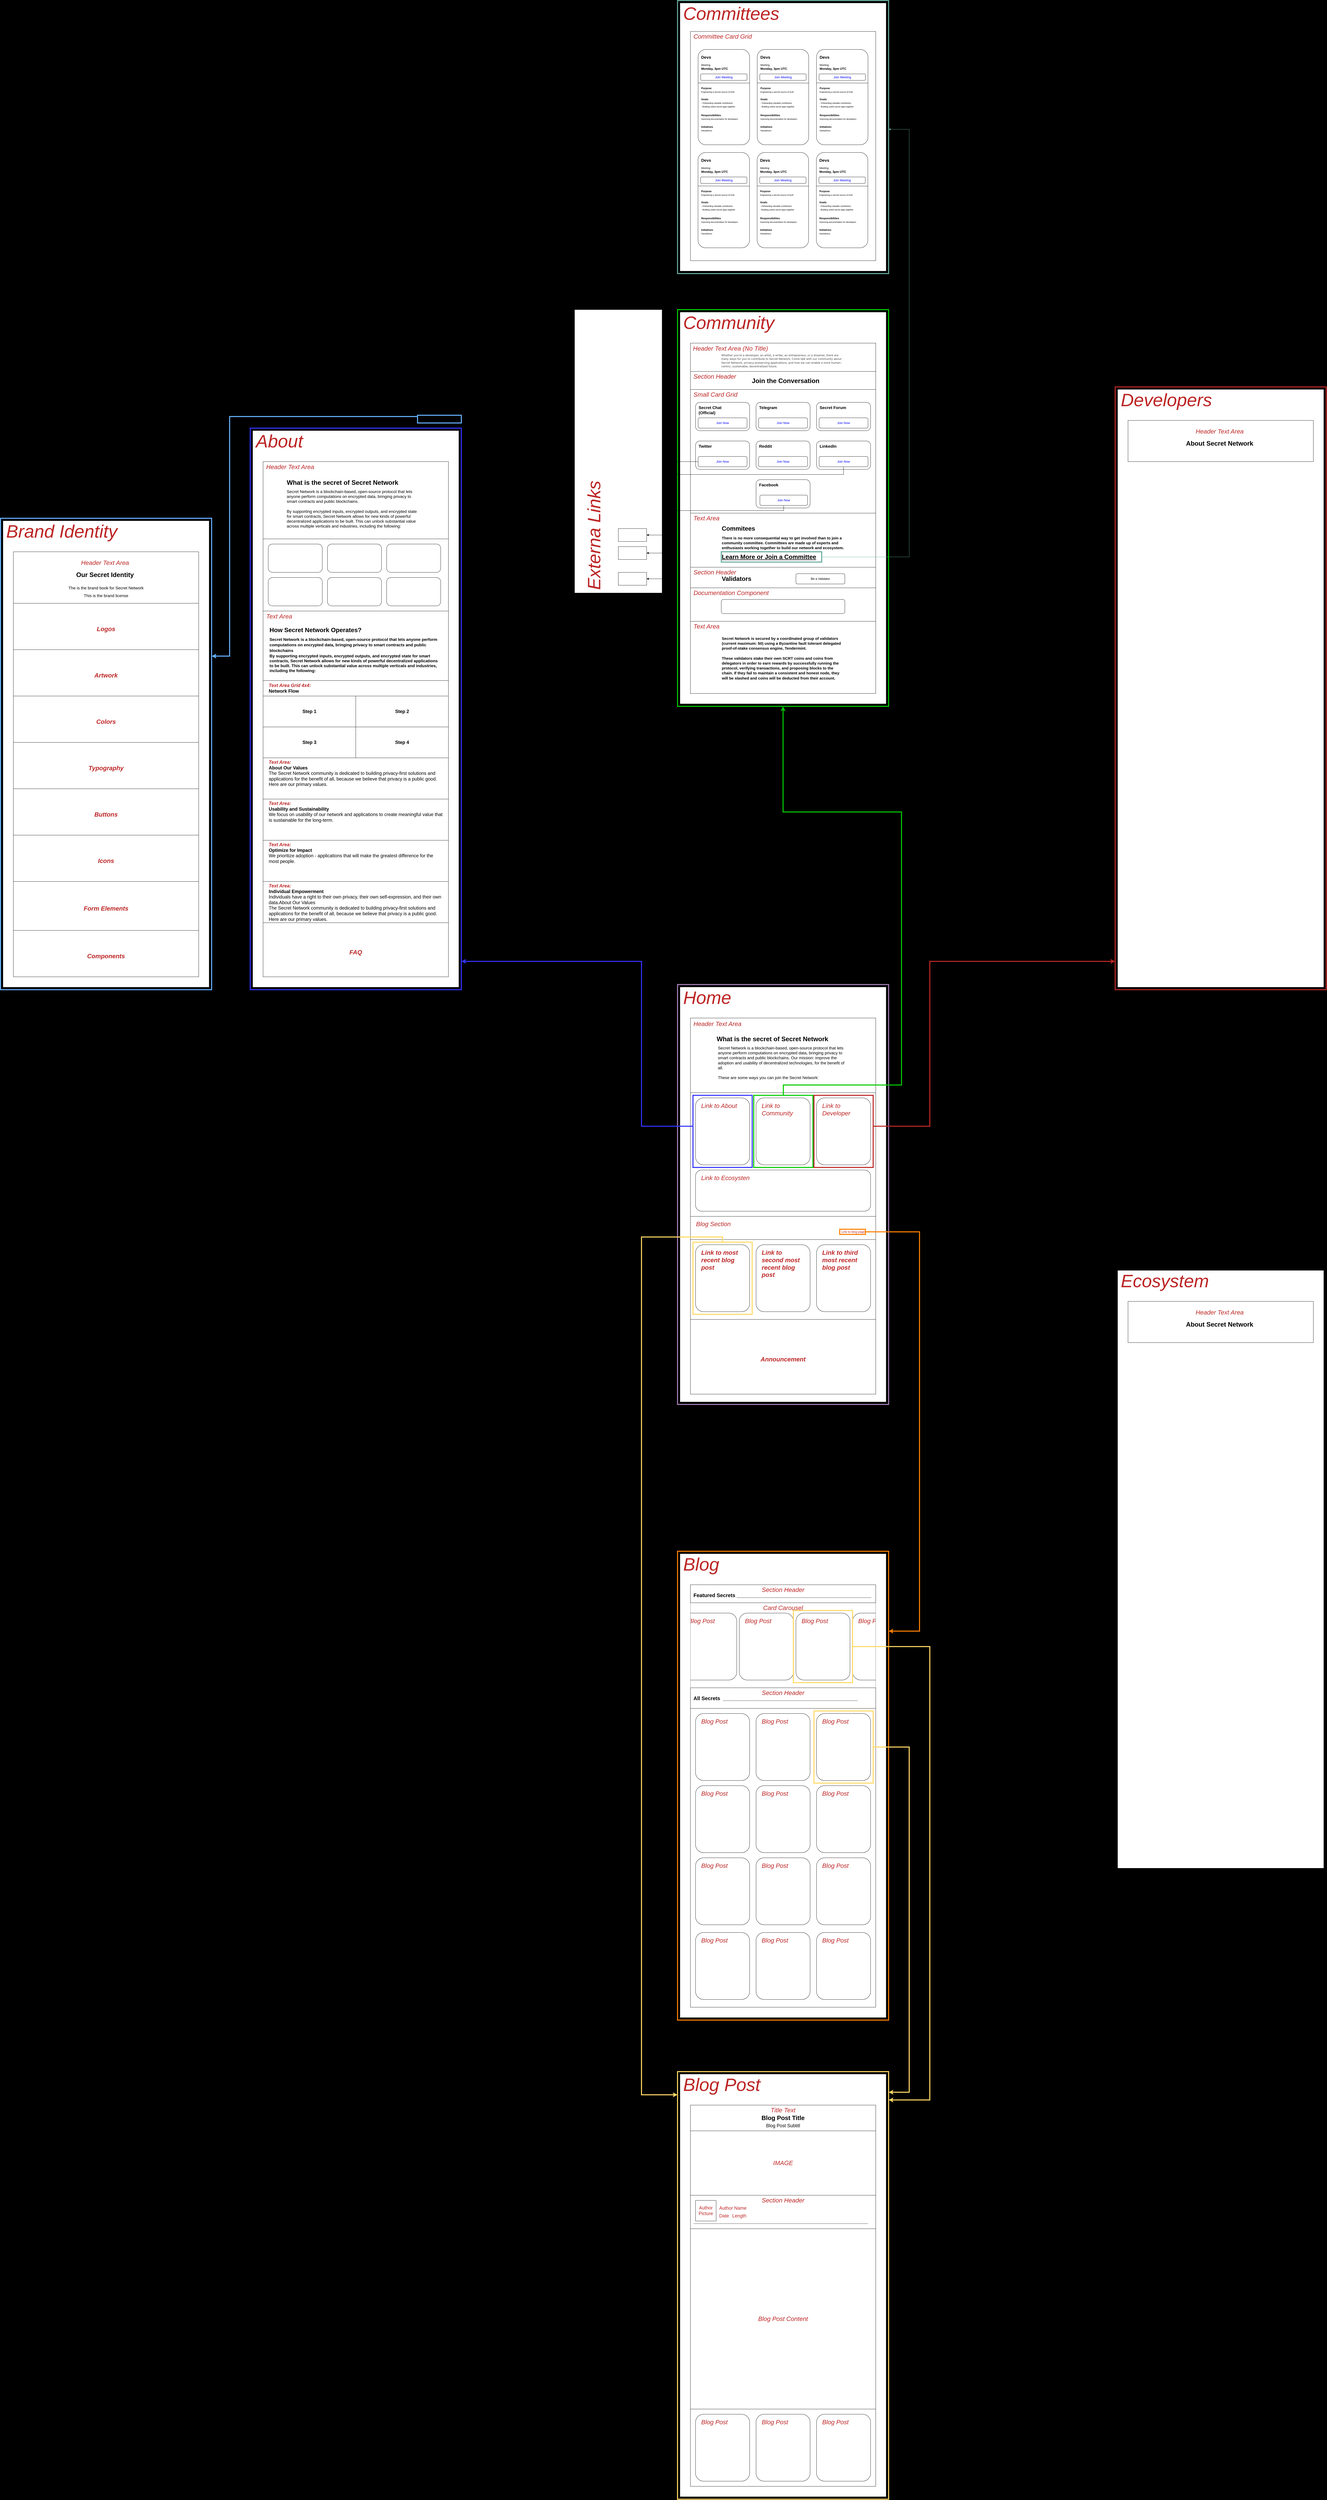 <mxfile version="13.6.5">
    <diagram id="bCv21OZCQludzKTK6ylW" name="Page-1">
        <mxGraphModel dx="5154" dy="7330" grid="0" gridSize="10" guides="1" tooltips="1" connect="1" arrows="1" fold="1" page="0" pageScale="1" pageWidth="850" pageHeight="1100" background="#000000" math="0" shadow="0">
            <root>
                <mxCell id="0"/>
                <mxCell id="1" parent="0"/>
                <mxCell id="Mc2Cs58hiABFpPEcJsk6-364" value="" style="rounded=0;whiteSpace=wrap;html=1;strokeColor=none;verticalAlign=top;fontSize=42;fillColor=#FFFFFF;" parent="1" vertex="1">
                    <mxGeometry x="-850" y="-4920" width="800" height="1040" as="geometry"/>
                </mxCell>
                <mxCell id="Mc2Cs58hiABFpPEcJsk6-331" value="" style="rounded=0;whiteSpace=wrap;html=1;strokeColor=none;verticalAlign=top;fontSize=42;fillColor=#FFFFFF;" parent="1" vertex="1">
                    <mxGeometry x="-850" y="-3720" width="800" height="1520" as="geometry"/>
                </mxCell>
                <mxCell id="vIfOwJNpiRJD4D-WJ0W5-17" value="" style="rounded=0;whiteSpace=wrap;html=1;align=left;fillColor=#FFFFFF;" parent="1" vertex="1">
                    <mxGeometry x="-810" y="-3420" width="720" height="480" as="geometry"/>
                </mxCell>
                <mxCell id="Mc2Cs58hiABFpPEcJsk6-320" value="" style="rounded=0;whiteSpace=wrap;html=1;strokeColor=none;verticalAlign=top;fontSize=42;fillColor=#FFFFFF;" parent="1" vertex="1">
                    <mxGeometry x="-850" y="3120" width="800" height="1640" as="geometry"/>
                </mxCell>
                <mxCell id="Mc2Cs58hiABFpPEcJsk6-432" value="" style="rounded=0;whiteSpace=wrap;html=1;strokeColor=#000000;strokeWidth=1;fontSize=24;fontColor=#BD2626;align=left;fillColor=#FFFFFF;" parent="1" vertex="1">
                    <mxGeometry x="-810" y="4420" width="720" height="300" as="geometry"/>
                </mxCell>
                <mxCell id="Mc2Cs58hiABFpPEcJsk6-210" value="" style="rounded=0;whiteSpace=wrap;html=1;strokeColor=none;verticalAlign=top;fontSize=42;fillColor=#FFFFFF;" parent="1" vertex="1">
                    <mxGeometry x="-850" y="1100" width="800" height="1800" as="geometry"/>
                </mxCell>
                <mxCell id="Mc2Cs58hiABFpPEcJsk6-259" value="" style="rounded=0;whiteSpace=wrap;html=1;strokeColor=#000000;strokeWidth=1;fontSize=24;fontColor=#000000;align=center;fillColor=#FFFFFF;" parent="1" vertex="1">
                    <mxGeometry x="-810" y="1290" width="720" height="330" as="geometry"/>
                </mxCell>
                <mxCell id="Mc2Cs58hiABFpPEcJsk6-30" value="" style="rounded=0;whiteSpace=wrap;html=1;strokeColor=none;verticalAlign=top;fontSize=42;fillColor=#FFFFFF;" parent="1" vertex="1">
                    <mxGeometry x="-850" y="-1100" width="800" height="1610" as="geometry"/>
                </mxCell>
                <mxCell id="Mc2Cs58hiABFpPEcJsk6-81" value="" style="rounded=0;whiteSpace=wrap;html=1;strokeColor=#000000;fontSize=42;align=left;" parent="1" vertex="1">
                    <mxGeometry x="-810" y="-690" width="720" height="480" as="geometry"/>
                </mxCell>
                <mxCell id="Mc2Cs58hiABFpPEcJsk6-59" value="" style="rounded=0;whiteSpace=wrap;html=1;strokeColor=#000000;fontSize=24;align=left;fillColor=#FFFFFF;" parent="1" vertex="1">
                    <mxGeometry x="-810" y="-690" width="720" height="480" as="geometry"/>
                </mxCell>
                <mxCell id="Mc2Cs58hiABFpPEcJsk6-61" value="" style="rounded=0;whiteSpace=wrap;html=1;strokeColor=#000000;fontSize=24;align=left;verticalAlign=top;fillColor=#FFFFFF;" parent="1" vertex="1">
                    <mxGeometry x="-810" y="-210" width="720" height="400" as="geometry"/>
                </mxCell>
                <mxCell id="Mc2Cs58hiABFpPEcJsk6-66" value="" style="rounded=0;whiteSpace=wrap;html=1;strokeColor=#000000;fontSize=24;align=left;fillColor=#FFFFFF;" parent="1" vertex="1">
                    <mxGeometry x="-810.0" y="-210" width="720" height="90" as="geometry"/>
                </mxCell>
                <object label="&lt;span&gt;&lt;font color=&quot;#bd2626&quot;&gt;Blog Section&lt;/font&gt;&lt;/span&gt;" Text="Blog" id="Mc2Cs58hiABFpPEcJsk6-67">
                    <mxCell style="text;html=1;strokeColor=none;fillColor=none;align=left;verticalAlign=middle;whiteSpace=wrap;rounded=0;fontSize=24;fontStyle=2" parent="1" vertex="1">
                        <mxGeometry x="-790.0" y="-190" width="350" height="20" as="geometry"/>
                    </mxCell>
                </object>
                <mxCell id="Mc2Cs58hiABFpPEcJsk6-73" value="&lt;i&gt;&lt;font color=&quot;#bd2626&quot;&gt;&lt;b&gt;Link to most recent blog post&lt;/b&gt;&lt;/font&gt;&lt;/i&gt;" style="rounded=1;whiteSpace=wrap;html=1;verticalAlign=top;strokeColor=#000000;fontSize=24;align=left;spacingLeft=20;spacingRight=20;spacingTop=10;spacingBottom=10;fillColor=#FFFFFF;" parent="1" vertex="1">
                    <mxGeometry x="-790" y="-100" width="210" height="260" as="geometry"/>
                </mxCell>
                <mxCell id="Mc2Cs58hiABFpPEcJsk6-75" value="&lt;b&gt;&lt;i&gt;&lt;font color=&quot;#bd2626&quot;&gt;Link to second most recent blog post&lt;/font&gt;&lt;/i&gt;&lt;/b&gt;" style="rounded=1;whiteSpace=wrap;html=1;verticalAlign=top;strokeColor=#000000;fontSize=24;align=left;spacingLeft=20;spacingRight=20;spacingTop=10;spacingBottom=10;fillColor=#FFFFFF;" parent="1" vertex="1">
                    <mxGeometry x="-555" y="-100" width="210" height="260" as="geometry"/>
                </mxCell>
                <mxCell id="Mc2Cs58hiABFpPEcJsk6-76" value="&lt;b&gt;&lt;i&gt;&lt;font color=&quot;#bd2626&quot;&gt;Link to third most recent blog post&lt;/font&gt;&lt;/i&gt;&lt;/b&gt;" style="rounded=1;whiteSpace=wrap;html=1;verticalAlign=top;strokeColor=#000000;fontSize=24;align=left;spacingLeft=20;spacingRight=20;spacingTop=10;spacingBottom=10;fillColor=#FFFFFF;" parent="1" vertex="1">
                    <mxGeometry x="-320" y="-100" width="210" height="260" as="geometry"/>
                </mxCell>
                <mxCell id="Mc2Cs58hiABFpPEcJsk6-77" value="&lt;b&gt;&lt;i&gt;&lt;font color=&quot;#bd2626&quot;&gt;Announcement&lt;/font&gt;&lt;/i&gt;&lt;/b&gt;" style="rounded=0;whiteSpace=wrap;html=1;strokeColor=#000000;verticalAlign=middle;fontSize=24;spacingTop=20;align=center;fillColor=#FFFFFF;" parent="1" vertex="1">
                    <mxGeometry x="-810" y="190" width="720" height="290" as="geometry"/>
                </mxCell>
                <mxCell id="Mc2Cs58hiABFpPEcJsk6-82" value="" style="rounded=0;whiteSpace=wrap;html=1;strokeColor=none;verticalAlign=top;fontSize=42;align=left;fillColor=#FFFFFF;" parent="1" vertex="1">
                    <mxGeometry x="-2510" y="-3260" width="800" height="2160" as="geometry"/>
                </mxCell>
                <mxCell id="Mc2Cs58hiABFpPEcJsk6-84" value="" style="rounded=0;whiteSpace=wrap;html=1;strokeColor=#000000;fontSize=24;align=left;fillColor=#FFFFFF;" parent="1" vertex="1">
                    <mxGeometry x="-2470" y="-2840" width="720" height="280" as="geometry"/>
                </mxCell>
                <mxCell id="Mc2Cs58hiABFpPEcJsk6-85" value="" style="rounded=1;whiteSpace=wrap;html=1;verticalAlign=top;strokeColor=#000000;fontSize=24;align=left;spacingLeft=5;spacingRight=5;spacingTop=0;spacingBottom=0;fillColor=#FFFFFF;" parent="1" vertex="1">
                    <mxGeometry x="-2450" y="-2820" width="210" height="110" as="geometry"/>
                </mxCell>
                <mxCell id="Mc2Cs58hiABFpPEcJsk6-109" value="&lt;h1 style=&quot;font-size: 16px&quot;&gt;&lt;b style=&quot;font-size: 24px&quot;&gt;&lt;br&gt;&lt;/b&gt;&lt;/h1&gt;&lt;h1 style=&quot;font-size: 16px&quot;&gt;&lt;b style=&quot;font-size: 24px&quot;&gt;How Secret Network Operates?&lt;/b&gt;&lt;br&gt;&lt;/h1&gt;&lt;div&gt;&lt;span style=&quot;font-weight: bold ; font-size: 16px&quot;&gt;Secret Network is a blockchain-based, open-source protocol that lets anyone perform computations on encrypted data, bringing privacy to smart contracts and public blockchains&lt;/span&gt;&lt;/div&gt;&lt;div style=&quot;font-size: 16px&quot;&gt;&lt;font style=&quot;font-size: 16px&quot;&gt;&lt;b&gt;&lt;div&gt;By supporting encrypted inputs, encrypted outputs, and encrypted state for smart contracts, Secret Network allows for new kinds of powerful decentralized applications to be built. This can unlock substantial value across multiple verticals and industries, including the following:&lt;/div&gt;&lt;/b&gt;&lt;/font&gt;&lt;/div&gt;&lt;div style=&quot;font-size: 16px&quot;&gt;&lt;br&gt;&lt;/div&gt;" style="text;html=1;spacing=5;spacingTop=0;whiteSpace=wrap;overflow=hidden;rounded=0;spacingLeft=20;spacingRight=20;align=left;verticalAlign=top;labelPosition=center;verticalLabelPosition=middle;horizontal=1;strokeColor=#000000;fillColor=#FFFFFF;fontSize=18;" parent="1" vertex="1">
                    <mxGeometry x="-2470" y="-2560" width="720" height="270" as="geometry"/>
                </mxCell>
                <mxCell id="Mc2Cs58hiABFpPEcJsk6-113" value="" style="text;html=1;spacing=5;spacingTop=0;whiteSpace=wrap;overflow=hidden;rounded=0;spacingLeft=0;spacingRight=0;align=center;verticalAlign=middle;labelPosition=center;verticalLabelPosition=middle;horizontal=1;strokeColor=#000000;fillColor=#FFFFFF;" parent="1" vertex="1">
                    <mxGeometry x="-2470" y="-3140" width="720" height="300" as="geometry"/>
                </mxCell>
                <mxCell id="Mc2Cs58hiABFpPEcJsk6-114" value="" style="text;html=1;spacing=5;spacingTop=0;whiteSpace=wrap;overflow=hidden;rounded=0;spacingLeft=0;spacingRight=8;align=center;verticalAlign=top;labelPosition=center;verticalLabelPosition=middle;horizontal=1;strokeColor=#000000;fillColor=#FFFFFF;" parent="1" vertex="1">
                    <mxGeometry x="-810" y="-980" width="720" height="290" as="geometry"/>
                </mxCell>
                <mxCell id="Mc2Cs58hiABFpPEcJsk6-119" value="&lt;b&gt;&lt;font color=&quot;#bd2626&quot; style=&quot;font-style: italic&quot;&gt;Text Area Grid 4x4: &lt;br&gt;&lt;/font&gt;Network Flow&lt;/b&gt;" style="rounded=0;whiteSpace=wrap;html=1;strokeColor=#000000;fillColor=#FFFFFF;fontSize=18;align=left;spacingLeft=20;" parent="1" vertex="1">
                    <mxGeometry x="-2470" y="-2290" width="720" height="60" as="geometry"/>
                </mxCell>
                <mxCell id="Mc2Cs58hiABFpPEcJsk6-122" value="&lt;b&gt;Step 1&lt;/b&gt;" style="rounded=0;whiteSpace=wrap;html=1;strokeColor=#000000;fillColor=#FFFFFF;fontSize=18;align=center;" parent="1" vertex="1">
                    <mxGeometry x="-2470" y="-2230" width="360" height="120" as="geometry"/>
                </mxCell>
                <mxCell id="Mc2Cs58hiABFpPEcJsk6-131" value="&lt;font color=&quot;#bd2626&quot; style=&quot;font-style: italic&quot;&gt;Text Area:&lt;br&gt;&lt;/font&gt;&lt;div&gt;About Our Values&lt;/div&gt;&lt;div&gt;&lt;span style=&quot;font-weight: normal&quot;&gt;The Secret Network community is dedicated to building privacy-first solutions and applications for the benefit of all, because we believe that privacy is a public good. Here are our primary values.&lt;/span&gt;&lt;/div&gt;" style="rounded=0;whiteSpace=wrap;html=1;strokeColor=#000000;fillColor=#FFFFFF;fontSize=18;align=left;verticalAlign=top;fontStyle=1;spacingLeft=20;spacingRight=20;" parent="1" vertex="1">
                    <mxGeometry x="-2470" y="-1990" width="720" height="160" as="geometry"/>
                </mxCell>
                <mxCell id="Mc2Cs58hiABFpPEcJsk6-135" value="&lt;font color=&quot;#bd2626&quot; style=&quot;font-style: italic&quot;&gt;Text Area:&lt;br&gt;&lt;/font&gt;&lt;div&gt;Usability and Sustainability&lt;/div&gt;&lt;div&gt;&lt;span style=&quot;font-weight: 400&quot;&gt;We focus on usability of our network and applications to create meaningful value that is sustainable for the long-term.&lt;/span&gt;&lt;br&gt;&lt;/div&gt;" style="rounded=0;whiteSpace=wrap;html=1;strokeColor=#000000;fillColor=#FFFFFF;fontSize=18;align=left;verticalAlign=top;fontStyle=1;spacingLeft=20;spacingRight=20;" parent="1" vertex="1">
                    <mxGeometry x="-2470" y="-1830" width="720" height="160" as="geometry"/>
                </mxCell>
                <mxCell id="Mc2Cs58hiABFpPEcJsk6-137" value="&lt;font color=&quot;#bd2626&quot; style=&quot;font-style: italic&quot;&gt;Text Area:&lt;br&gt;&lt;/font&gt;&lt;div&gt;Optimize for Impact&lt;/div&gt;&lt;div&gt;&lt;span style=&quot;font-weight: 400&quot;&gt;We prioritize adoption - applications that will make the greatest difference for the most people.&lt;/span&gt;&lt;br&gt;&lt;/div&gt;" style="rounded=0;whiteSpace=wrap;html=1;strokeColor=#000000;fillColor=#FFFFFF;fontSize=18;align=left;verticalAlign=top;fontStyle=1;spacingLeft=20;spacingRight=20;" parent="1" vertex="1">
                    <mxGeometry x="-2470" y="-1670" width="720" height="160" as="geometry"/>
                </mxCell>
                <mxCell id="Mc2Cs58hiABFpPEcJsk6-138" value="&lt;b&gt;Step 3&lt;/b&gt;" style="rounded=0;whiteSpace=wrap;html=1;strokeColor=#000000;fillColor=#FFFFFF;fontSize=18;align=center;" parent="1" vertex="1">
                    <mxGeometry x="-2470" y="-2110" width="360" height="120" as="geometry"/>
                </mxCell>
                <mxCell id="Mc2Cs58hiABFpPEcJsk6-139" value="&lt;b&gt;Step 2&lt;/b&gt;" style="rounded=0;whiteSpace=wrap;html=1;strokeColor=#000000;fillColor=#FFFFFF;fontSize=18;align=center;" parent="1" vertex="1">
                    <mxGeometry x="-2110" y="-2230" width="360" height="120" as="geometry"/>
                </mxCell>
                <mxCell id="Mc2Cs58hiABFpPEcJsk6-140" value="&lt;b&gt;Step 4&lt;/b&gt;" style="rounded=0;whiteSpace=wrap;html=1;strokeColor=#000000;fillColor=#FFFFFF;fontSize=18;align=center;" parent="1" vertex="1">
                    <mxGeometry x="-2110" y="-2110" width="360" height="120" as="geometry"/>
                </mxCell>
                <mxCell id="Mc2Cs58hiABFpPEcJsk6-141" value="&lt;font color=&quot;#bd2626&quot; style=&quot;font-style: italic&quot;&gt;Text Area:&lt;br&gt;&lt;/font&gt;&lt;div&gt;Individual Empowerment&lt;/div&gt;&lt;div&gt;&lt;div&gt;&lt;span style=&quot;font-weight: 400&quot;&gt;Individuals have a right to their own privacy, their own self-expression, and their own data.About Our Values&lt;/span&gt;&lt;/div&gt;&lt;div&gt;&lt;span style=&quot;font-weight: 400&quot;&gt;The Secret Network community is dedicated to building privacy-first solutions and applications for the benefit of all, because we believe that privacy is a public good. Here are our primary values.&lt;/span&gt;&lt;/div&gt;&lt;/div&gt;" style="rounded=0;whiteSpace=wrap;html=1;strokeColor=#000000;fillColor=#FFFFFF;fontSize=18;align=left;verticalAlign=top;fontStyle=1;spacingLeft=20;spacingRight=20;" parent="1" vertex="1">
                    <mxGeometry x="-2470" y="-1510" width="720" height="160" as="geometry"/>
                </mxCell>
                <mxCell id="Mc2Cs58hiABFpPEcJsk6-70" value="&lt;font color=&quot;#bd2626&quot;&gt;Link to blog page&lt;/font&gt;" style="text;html=1;strokeColor=none;fillColor=none;align=right;verticalAlign=middle;whiteSpace=wrap;rounded=0;fontSize=12;" parent="1" vertex="1">
                    <mxGeometry x="-240.0" y="-160" width="110" height="20" as="geometry"/>
                </mxCell>
                <mxCell id="Mc2Cs58hiABFpPEcJsk6-215" value="&lt;h1 style=&quot;font-size: 25px&quot;&gt;&lt;br&gt;&lt;/h1&gt;" style="text;html=1;spacing=5;spacingTop=0;whiteSpace=wrap;overflow=hidden;rounded=0;spacingLeft=0;spacingRight=8;align=center;verticalAlign=top;labelPosition=center;verticalLabelPosition=middle;horizontal=1;strokeColor=#000000;fillColor=#FFFFFF;" parent="1" vertex="1">
                    <mxGeometry x="-810" y="1220" width="720" height="70" as="geometry"/>
                </mxCell>
                <mxCell id="Mc2Cs58hiABFpPEcJsk6-228" value="Section Header" style="text;html=1;strokeColor=none;fillColor=none;align=center;verticalAlign=middle;whiteSpace=wrap;rounded=0;fontSize=24;fontStyle=2;fontColor=#BD2626;" parent="1" vertex="1">
                    <mxGeometry x="-580" y="1230" width="260" height="20" as="geometry"/>
                </mxCell>
                <mxCell id="Mc2Cs58hiABFpPEcJsk6-229" value="&lt;font style=&quot;font-size: 20px&quot;&gt;Featured Secrets _______________________________________________&lt;/font&gt;" style="text;html=1;strokeColor=none;fillColor=none;align=left;verticalAlign=middle;whiteSpace=wrap;rounded=0;fontSize=24;fontStyle=1" parent="1" vertex="1">
                    <mxGeometry x="-800" y="1250" width="700" height="20" as="geometry"/>
                </mxCell>
                <mxCell id="Mc2Cs58hiABFpPEcJsk6-250" value="&lt;font color=&quot;#bd2626&quot;&gt;&lt;i&gt;Blog Post&lt;/i&gt;&lt;/font&gt;" style="rounded=1;whiteSpace=wrap;html=1;verticalAlign=top;strokeColor=#000000;fontSize=24;align=left;spacingLeft=20;spacingRight=20;spacingTop=10;spacingBottom=10;fillColor=#FFFFFF;" parent="1" vertex="1">
                    <mxGeometry x="-840" y="1330" width="210" height="260" as="geometry"/>
                </mxCell>
                <mxCell id="Mc2Cs58hiABFpPEcJsk6-249" value="" style="endArrow=none;html=1;strokeWidth=1;entryX=1;entryY=0;entryDx=0;entryDy=0;exitX=1;exitY=1;exitDx=0;exitDy=0;" parent="1" source="Mc2Cs58hiABFpPEcJsk6-248" target="Mc2Cs58hiABFpPEcJsk6-248" edge="1">
                    <mxGeometry width="50" height="50" relative="1" as="geometry">
                        <mxPoint x="-88.0" y="1557.0" as="sourcePoint"/>
                        <mxPoint x="-88.0" y="1335.0" as="targetPoint"/>
                    </mxGeometry>
                </mxCell>
                <mxCell id="Mc2Cs58hiABFpPEcJsk6-248" value="" style="rounded=0;whiteSpace=wrap;html=1;strokeWidth=1;strokeColor=none;fillColor=#FFFFFF;" parent="1" vertex="1">
                    <mxGeometry x="-850" y="1290" width="40" height="330" as="geometry"/>
                </mxCell>
                <mxCell id="Mc2Cs58hiABFpPEcJsk6-255" value="&lt;font color=&quot;#bd2626&quot;&gt;&lt;i&gt;Blog Post&lt;/i&gt;&lt;/font&gt;" style="rounded=1;whiteSpace=wrap;html=1;verticalAlign=top;strokeColor=#000000;fontSize=24;align=left;spacingLeft=20;spacingRight=20;spacingTop=10;spacingBottom=10;fillColor=#FFFFFF;" parent="1" vertex="1">
                    <mxGeometry x="-620" y="1330" width="210" height="260" as="geometry"/>
                </mxCell>
                <mxCell id="Mc2Cs58hiABFpPEcJsk6-256" value="&lt;i style=&quot;color: rgb(189 , 38 , 38)&quot;&gt;Blog Post&lt;/i&gt;" style="rounded=1;whiteSpace=wrap;html=1;verticalAlign=top;strokeColor=#000000;fontSize=24;align=left;spacingLeft=20;spacingRight=20;spacingTop=10;spacingBottom=10;fillColor=#FFFFFF;" parent="1" vertex="1">
                    <mxGeometry x="-400" y="1330" width="210" height="260" as="geometry"/>
                </mxCell>
                <mxCell id="Mc2Cs58hiABFpPEcJsk6-257" value="&lt;i&gt;&lt;font color=&quot;#bd2626&quot;&gt;Blog P&lt;/font&gt;&lt;/i&gt;" style="rounded=1;whiteSpace=wrap;html=1;verticalAlign=top;strokeColor=#000000;fontSize=24;align=left;spacingLeft=20;spacingRight=20;spacingTop=10;spacingBottom=10;arcSize=27;fillColor=#FFFFFF;" parent="1" vertex="1">
                    <mxGeometry x="-180" y="1330" width="120" height="260" as="geometry"/>
                </mxCell>
                <mxCell id="Mc2Cs58hiABFpPEcJsk6-253" value="" style="endArrow=none;html=1;strokeWidth=1;entryX=1;entryY=0;entryDx=0;entryDy=0;exitX=1;exitY=1;exitDx=0;exitDy=0;" parent="1" source="Mc2Cs58hiABFpPEcJsk6-254" target="Mc2Cs58hiABFpPEcJsk6-254" edge="1">
                    <mxGeometry x="-510" y="1355" width="50" height="50" as="geometry">
                        <mxPoint x="322.0" y="1587.0" as="sourcePoint"/>
                        <mxPoint x="322.0" y="1365.0" as="targetPoint"/>
                    </mxGeometry>
                </mxCell>
                <mxCell id="Mc2Cs58hiABFpPEcJsk6-254" value="" style="rounded=0;whiteSpace=wrap;html=1;strokeWidth=1;strokeColor=none;fillColor=#FFFFFF;rotation=-180;" parent="1" vertex="1">
                    <mxGeometry x="-90" y="1290" width="40" height="330" as="geometry"/>
                </mxCell>
                <mxCell id="Mc2Cs58hiABFpPEcJsk6-261" value="Card Carousel" style="text;html=1;strokeColor=none;fillColor=none;align=center;verticalAlign=middle;whiteSpace=wrap;rounded=0;fontSize=24;fontStyle=2;fontColor=#BD2626;" parent="1" vertex="1">
                    <mxGeometry x="-580" y="1300" width="260" height="20" as="geometry"/>
                </mxCell>
                <mxCell id="Mc2Cs58hiABFpPEcJsk6-265" value="" style="rounded=0;whiteSpace=wrap;html=1;strokeColor=#000000;strokeWidth=1;fillColor=none;fontSize=24;fontColor=#000000;align=left;" parent="1" vertex="1">
                    <mxGeometry x="-810" y="1700" width="720" height="1160" as="geometry"/>
                </mxCell>
                <mxCell id="Mc2Cs58hiABFpPEcJsk6-266" value="&lt;font color=&quot;#bd2626&quot;&gt;&lt;i&gt;Blog Post&lt;/i&gt;&lt;/font&gt;" style="rounded=1;whiteSpace=wrap;html=1;verticalAlign=top;strokeColor=#000000;fontSize=24;align=left;spacingLeft=20;spacingRight=20;spacingTop=10;spacingBottom=10;fillColor=#FFFFFF;" parent="1" vertex="1">
                    <mxGeometry x="-555" y="4440" width="210" height="260" as="geometry"/>
                </mxCell>
                <mxCell id="Mc2Cs58hiABFpPEcJsk6-267" value="&lt;font color=&quot;#bd2626&quot;&gt;&lt;i&gt;Blog Post&lt;/i&gt;&lt;/font&gt;" style="rounded=1;whiteSpace=wrap;html=1;verticalAlign=top;strokeColor=#000000;fontSize=24;align=left;spacingLeft=20;spacingRight=20;spacingTop=10;spacingBottom=10;fillColor=#FFFFFF;" parent="1" vertex="1">
                    <mxGeometry x="-320" y="4440" width="210" height="260" as="geometry"/>
                </mxCell>
                <mxCell id="Mc2Cs58hiABFpPEcJsk6-268" value="&lt;font color=&quot;#bd2626&quot;&gt;&lt;i&gt;Blog Post&lt;/i&gt;&lt;/font&gt;" style="rounded=1;whiteSpace=wrap;html=1;verticalAlign=top;strokeColor=#000000;fontSize=24;align=left;spacingLeft=20;spacingRight=20;spacingTop=10;spacingBottom=10;fillColor=#FFFFFF;" parent="1" vertex="1">
                    <mxGeometry x="-790" y="4440" width="210" height="260" as="geometry"/>
                </mxCell>
                <mxCell id="Mc2Cs58hiABFpPEcJsk6-272" value="&lt;font color=&quot;#bd2626&quot;&gt;&lt;i&gt;Blog Post&lt;/i&gt;&lt;/font&gt;" style="rounded=1;whiteSpace=wrap;html=1;verticalAlign=top;strokeColor=#000000;fontSize=24;align=left;spacingLeft=20;spacingRight=20;spacingTop=10;spacingBottom=10;fillColor=#FFFFFF;" parent="1" vertex="1">
                    <mxGeometry x="-555" y="2000" width="210" height="260" as="geometry"/>
                </mxCell>
                <mxCell id="Mc2Cs58hiABFpPEcJsk6-273" value="&lt;font color=&quot;#bd2626&quot;&gt;&lt;i&gt;Blog Post&lt;/i&gt;&lt;/font&gt;" style="rounded=1;whiteSpace=wrap;html=1;verticalAlign=top;strokeColor=#000000;fontSize=24;align=left;spacingLeft=20;spacingRight=20;spacingTop=10;spacingBottom=10;fillColor=#FFFFFF;" parent="1" vertex="1">
                    <mxGeometry x="-320" y="2000" width="210" height="260" as="geometry"/>
                </mxCell>
                <mxCell id="Mc2Cs58hiABFpPEcJsk6-274" value="&lt;font color=&quot;#bd2626&quot;&gt;&lt;i&gt;Blog Post&lt;/i&gt;&lt;/font&gt;" style="rounded=1;whiteSpace=wrap;html=1;verticalAlign=top;strokeColor=#000000;fontSize=24;align=left;spacingLeft=20;spacingRight=20;spacingTop=10;spacingBottom=10;fillColor=#FFFFFF;" parent="1" vertex="1">
                    <mxGeometry x="-790" y="2000" width="210" height="260" as="geometry"/>
                </mxCell>
                <mxCell id="Mc2Cs58hiABFpPEcJsk6-275" value="&lt;font color=&quot;#bd2626&quot;&gt;&lt;i&gt;Blog Post&lt;/i&gt;&lt;/font&gt;" style="rounded=1;whiteSpace=wrap;html=1;verticalAlign=top;strokeColor=#000000;fontSize=24;align=left;spacingLeft=20;spacingRight=20;spacingTop=10;spacingBottom=10;fillColor=#FFFFFF;" parent="1" vertex="1">
                    <mxGeometry x="-555" y="2280" width="210" height="260" as="geometry"/>
                </mxCell>
                <mxCell id="Mc2Cs58hiABFpPEcJsk6-276" value="&lt;font color=&quot;#bd2626&quot;&gt;&lt;i&gt;Blog Post&lt;/i&gt;&lt;/font&gt;" style="rounded=1;whiteSpace=wrap;html=1;verticalAlign=top;strokeColor=#000000;fontSize=24;align=left;spacingLeft=20;spacingRight=20;spacingTop=10;spacingBottom=10;fillColor=#FFFFFF;" parent="1" vertex="1">
                    <mxGeometry x="-320" y="2280" width="210" height="260" as="geometry"/>
                </mxCell>
                <mxCell id="Mc2Cs58hiABFpPEcJsk6-277" value="&lt;font color=&quot;#bd2626&quot;&gt;&lt;i&gt;Blog Post&lt;/i&gt;&lt;/font&gt;" style="rounded=1;whiteSpace=wrap;html=1;verticalAlign=top;strokeColor=#000000;fontSize=24;align=left;spacingLeft=20;spacingRight=20;spacingTop=10;spacingBottom=10;fillColor=#FFFFFF;" parent="1" vertex="1">
                    <mxGeometry x="-790" y="2280" width="210" height="260" as="geometry"/>
                </mxCell>
                <mxCell id="Mc2Cs58hiABFpPEcJsk6-278" value="&lt;font color=&quot;#bd2626&quot;&gt;&lt;i&gt;Blog Post&lt;/i&gt;&lt;/font&gt;" style="rounded=1;whiteSpace=wrap;html=1;verticalAlign=top;strokeColor=#000000;fontSize=24;align=left;spacingLeft=20;spacingRight=20;spacingTop=10;spacingBottom=10;fillColor=#FFFFFF;" parent="1" vertex="1">
                    <mxGeometry x="-555" y="2570" width="210" height="260" as="geometry"/>
                </mxCell>
                <mxCell id="Mc2Cs58hiABFpPEcJsk6-279" value="&lt;font color=&quot;#bd2626&quot;&gt;&lt;i&gt;Blog Post&lt;/i&gt;&lt;/font&gt;" style="rounded=1;whiteSpace=wrap;html=1;verticalAlign=top;strokeColor=#000000;fontSize=24;align=left;spacingLeft=20;spacingRight=20;spacingTop=10;spacingBottom=10;fillColor=#FFFFFF;" parent="1" vertex="1">
                    <mxGeometry x="-320" y="2570" width="210" height="260" as="geometry"/>
                </mxCell>
                <mxCell id="Mc2Cs58hiABFpPEcJsk6-280" value="&lt;font color=&quot;#bd2626&quot;&gt;&lt;i&gt;Blog Post&lt;/i&gt;&lt;/font&gt;" style="rounded=1;whiteSpace=wrap;html=1;verticalAlign=top;strokeColor=#000000;fontSize=24;align=left;spacingLeft=20;spacingRight=20;spacingTop=10;spacingBottom=10;fillColor=#FFFFFF;" parent="1" vertex="1">
                    <mxGeometry x="-790" y="2570" width="210" height="260" as="geometry"/>
                </mxCell>
                <mxCell id="Mc2Cs58hiABFpPEcJsk6-282" value="&lt;b&gt;&lt;i&gt;&lt;font color=&quot;#bd2626&quot;&gt;FAQ&lt;/font&gt;&lt;/i&gt;&lt;/b&gt;" style="rounded=0;whiteSpace=wrap;html=1;strokeColor=#000000;verticalAlign=middle;fontSize=24;spacingTop=20;align=center;fillColor=#FFFFFF;" parent="1" vertex="1">
                    <mxGeometry x="-2470" y="-1350" width="720" height="210" as="geometry"/>
                </mxCell>
                <mxCell id="Mc2Cs58hiABFpPEcJsk6-283" value="" style="rounded=1;whiteSpace=wrap;html=1;verticalAlign=top;strokeColor=#000000;fontSize=24;align=left;spacingLeft=5;spacingRight=5;spacingTop=0;spacingBottom=0;fillColor=#FFFFFF;" parent="1" vertex="1">
                    <mxGeometry x="-2220" y="-2820" width="210" height="110" as="geometry"/>
                </mxCell>
                <mxCell id="Mc2Cs58hiABFpPEcJsk6-284" value="" style="rounded=1;whiteSpace=wrap;html=1;verticalAlign=top;strokeColor=#000000;fontSize=24;align=left;spacingLeft=5;spacingRight=5;spacingTop=0;spacingBottom=0;fillColor=#FFFFFF;" parent="1" vertex="1">
                    <mxGeometry x="-1990" y="-2820" width="210" height="110" as="geometry"/>
                </mxCell>
                <mxCell id="Mc2Cs58hiABFpPEcJsk6-285" value="" style="rounded=1;whiteSpace=wrap;html=1;verticalAlign=top;strokeColor=#000000;fontSize=24;align=left;spacingLeft=5;spacingRight=5;spacingTop=0;spacingBottom=0;fillColor=#FFFFFF;" parent="1" vertex="1">
                    <mxGeometry x="-2450" y="-2690" width="210" height="110" as="geometry"/>
                </mxCell>
                <mxCell id="Mc2Cs58hiABFpPEcJsk6-286" value="" style="rounded=1;whiteSpace=wrap;html=1;verticalAlign=top;strokeColor=#000000;fontSize=24;align=left;spacingLeft=5;spacingRight=5;spacingTop=0;spacingBottom=0;fillColor=#FFFFFF;" parent="1" vertex="1">
                    <mxGeometry x="-2220" y="-2690" width="210" height="110" as="geometry"/>
                </mxCell>
                <mxCell id="Mc2Cs58hiABFpPEcJsk6-287" value="" style="rounded=1;whiteSpace=wrap;html=1;verticalAlign=top;strokeColor=#000000;fontSize=24;align=left;spacingLeft=5;spacingRight=5;spacingTop=0;spacingBottom=0;fillColor=#FFFFFF;" parent="1" vertex="1">
                    <mxGeometry x="-1990" y="-2690" width="210" height="110" as="geometry"/>
                </mxCell>
                <mxCell id="Mc2Cs58hiABFpPEcJsk6-332" value="" style="text;html=1;spacing=5;spacingTop=0;whiteSpace=wrap;overflow=hidden;rounded=0;spacingLeft=0;spacingRight=8;align=center;verticalAlign=top;labelPosition=center;verticalLabelPosition=middle;horizontal=1;strokeColor=#000000;fillColor=#FFFFFF;" parent="1" vertex="1">
                    <mxGeometry x="-810" y="-3600" width="720" height="110" as="geometry"/>
                </mxCell>
                <mxCell id="Mc2Cs58hiABFpPEcJsk6-336" value="Brand Identity" style="text;html=1;strokeColor=none;fillColor=none;align=right;verticalAlign=middle;whiteSpace=wrap;rounded=0;fontSize=24;fontColor=#000000;" parent="1" vertex="1">
                    <mxGeometry x="-1940" y="-3310" width="230" height="10" as="geometry"/>
                </mxCell>
                <mxCell id="Mc2Cs58hiABFpPEcJsk6-338" value="" style="rounded=0;whiteSpace=wrap;html=1;strokeColor=none;verticalAlign=top;fontSize=42;fillColor=#FFFFFF;" parent="1" vertex="1">
                    <mxGeometry x="-3480" y="-2910" width="800" height="1810" as="geometry"/>
                </mxCell>
                <mxCell id="Mc2Cs58hiABFpPEcJsk6-345" value="&lt;h1 style=&quot;font-size: 25px&quot;&gt;&lt;font style=&quot;font-size: 25px&quot; color=&quot;#bd2626&quot;&gt;&lt;span style=&quot;font-weight: normal&quot;&gt;&lt;i style=&quot;font-size: 24px&quot;&gt;Header Text Area&lt;/i&gt;&lt;/span&gt;&lt;/font&gt;&lt;/h1&gt;&lt;div style=&quot;font-size: 25px&quot;&gt;&lt;b&gt;Our Secret Identity&lt;/b&gt;&lt;/div&gt;" style="text;html=1;spacing=5;spacingTop=0;whiteSpace=wrap;overflow=hidden;rounded=0;spacingLeft=0;spacingRight=8;align=center;verticalAlign=top;labelPosition=center;verticalLabelPosition=middle;horizontal=1;strokeColor=#000000;fillColor=#FFFFFF;" parent="1" vertex="1">
                    <mxGeometry x="-3440" y="-2790" width="720" height="200" as="geometry"/>
                </mxCell>
                <mxCell id="Mc2Cs58hiABFpPEcJsk6-346" value="The is the brand book for Secret Network" style="text;html=1;strokeColor=none;fillColor=none;align=center;verticalAlign=middle;whiteSpace=wrap;rounded=0;fontSize=16;fontColor=#000000;" parent="1" vertex="1">
                    <mxGeometry x="-3285" y="-2660" width="410" height="20" as="geometry"/>
                </mxCell>
                <mxCell id="Mc2Cs58hiABFpPEcJsk6-347" value="This is the brand license" style="text;html=1;strokeColor=none;fillColor=none;align=center;verticalAlign=middle;whiteSpace=wrap;rounded=0;fontSize=16;fontColor=#000000;" parent="1" vertex="1">
                    <mxGeometry x="-3285" y="-2630" width="410" height="20" as="geometry"/>
                </mxCell>
                <mxCell id="Mc2Cs58hiABFpPEcJsk6-349" value="&lt;font color=&quot;#bd2626&quot;&gt;&lt;b&gt;&lt;i&gt;Logos&lt;/i&gt;&lt;/b&gt;&lt;/font&gt;" style="rounded=0;whiteSpace=wrap;html=1;strokeColor=#000000;verticalAlign=middle;fontSize=24;spacingTop=20;align=center;fillColor=#FFFFFF;" parent="1" vertex="1">
                    <mxGeometry x="-3440" y="-2590" width="720" height="180" as="geometry"/>
                </mxCell>
                <mxCell id="Mc2Cs58hiABFpPEcJsk6-351" value="&lt;font color=&quot;#bd2626&quot;&gt;&lt;b&gt;&lt;i&gt;Colors&lt;/i&gt;&lt;/b&gt;&lt;/font&gt;" style="rounded=0;whiteSpace=wrap;html=1;strokeColor=#000000;verticalAlign=middle;fontSize=24;spacingTop=20;align=center;fillColor=#FFFFFF;" parent="1" vertex="1">
                    <mxGeometry x="-3440" y="-2230" width="720" height="180" as="geometry"/>
                </mxCell>
                <mxCell id="Mc2Cs58hiABFpPEcJsk6-352" value="&lt;font color=&quot;#bd2626&quot;&gt;&lt;b&gt;&lt;i&gt;Typography&lt;/i&gt;&lt;/b&gt;&lt;/font&gt;" style="rounded=0;whiteSpace=wrap;html=1;strokeColor=#000000;verticalAlign=middle;fontSize=24;spacingTop=20;align=center;fillColor=#FFFFFF;" parent="1" vertex="1">
                    <mxGeometry x="-3440" y="-2050" width="720" height="180" as="geometry"/>
                </mxCell>
                <mxCell id="Mc2Cs58hiABFpPEcJsk6-353" value="&lt;font color=&quot;#bd2626&quot;&gt;&lt;b&gt;&lt;i&gt;Components&lt;/i&gt;&lt;/b&gt;&lt;/font&gt;" style="rounded=0;whiteSpace=wrap;html=1;strokeColor=#000000;verticalAlign=middle;fontSize=24;spacingTop=20;align=center;fillColor=#FFFFFF;" parent="1" vertex="1">
                    <mxGeometry x="-3440" y="-1320" width="720" height="180" as="geometry"/>
                </mxCell>
                <mxCell id="Mc2Cs58hiABFpPEcJsk6-354" value="&lt;font color=&quot;#bd2626&quot;&gt;&lt;b&gt;&lt;i&gt;Buttons&lt;/i&gt;&lt;/b&gt;&lt;/font&gt;" style="rounded=0;whiteSpace=wrap;html=1;strokeColor=#000000;verticalAlign=middle;fontSize=24;spacingTop=20;align=center;fillColor=#FFFFFF;" parent="1" vertex="1">
                    <mxGeometry x="-3440" y="-1870" width="720" height="180" as="geometry"/>
                </mxCell>
                <mxCell id="Mc2Cs58hiABFpPEcJsk6-355" value="&lt;font color=&quot;#bd2626&quot;&gt;&lt;b&gt;&lt;i&gt;Icons&lt;/i&gt;&lt;/b&gt;&lt;/font&gt;" style="rounded=0;whiteSpace=wrap;html=1;strokeColor=#000000;verticalAlign=middle;fontSize=24;spacingTop=20;align=center;fillColor=#FFFFFF;" parent="1" vertex="1">
                    <mxGeometry x="-3440" y="-1690" width="720" height="180" as="geometry"/>
                </mxCell>
                <mxCell id="Mc2Cs58hiABFpPEcJsk6-356" value="&lt;font color=&quot;#bd2626&quot;&gt;&lt;b&gt;&lt;i&gt;Artwork&lt;/i&gt;&lt;/b&gt;&lt;/font&gt;" style="rounded=0;whiteSpace=wrap;html=1;strokeColor=#000000;verticalAlign=middle;fontSize=24;spacingTop=20;align=center;fillColor=#FFFFFF;" parent="1" vertex="1">
                    <mxGeometry x="-3440" y="-2410" width="720" height="180" as="geometry"/>
                </mxCell>
                <mxCell id="Mc2Cs58hiABFpPEcJsk6-357" value="&lt;font color=&quot;#bd2626&quot;&gt;&lt;b&gt;&lt;i&gt;Form Elements&lt;/i&gt;&lt;/b&gt;&lt;/font&gt;" style="rounded=0;whiteSpace=wrap;html=1;strokeColor=#000000;verticalAlign=middle;fontSize=24;spacingTop=20;align=center;fillColor=#FFFFFF;" parent="1" vertex="1">
                    <mxGeometry x="-3440" y="-1510" width="720" height="190" as="geometry"/>
                </mxCell>
                <mxCell id="Mc2Cs58hiABFpPEcJsk6-369" value="&lt;h1 style=&quot;font-size: 24px&quot;&gt;&lt;br&gt;&lt;/h1&gt;" style="text;html=1;spacing=0;spacingTop=0;whiteSpace=wrap;overflow=hidden;rounded=0;spacingLeft=0;spacingRight=8;align=center;verticalAlign=top;labelPosition=center;verticalLabelPosition=middle;horizontal=1;strokeColor=#000000;fillColor=#FFFFFF;fontSize=24;" parent="1" vertex="1">
                    <mxGeometry x="-810" y="3240" width="720" height="100" as="geometry"/>
                </mxCell>
                <mxCell id="Mc2Cs58hiABFpPEcJsk6-370" value="Title Text" style="text;html=1;strokeColor=none;fillColor=none;align=center;verticalAlign=middle;whiteSpace=wrap;rounded=0;fontSize=24;fontStyle=2;fontColor=#BD2626;" parent="1" vertex="1">
                    <mxGeometry x="-520" y="3250" width="140" height="20" as="geometry"/>
                </mxCell>
                <mxCell id="Mc2Cs58hiABFpPEcJsk6-371" value="Blog Post Title" style="text;html=1;strokeColor=none;fillColor=none;align=center;verticalAlign=middle;whiteSpace=wrap;rounded=0;fontSize=24;fontStyle=1" parent="1" vertex="1">
                    <mxGeometry x="-630" y="3280" width="360" height="20" as="geometry"/>
                </mxCell>
                <mxCell id="Mc2Cs58hiABFpPEcJsk6-373" value="Blog Post Subtitl" style="text;html=1;strokeColor=none;fillColor=none;align=center;verticalAlign=middle;whiteSpace=wrap;rounded=0;fontSize=18;fontColor=#000000;" parent="1" vertex="1">
                    <mxGeometry x="-540" y="3310" width="180" height="20" as="geometry"/>
                </mxCell>
                <mxCell id="Mc2Cs58hiABFpPEcJsk6-411" value="&lt;i style=&quot;font-size: 24px;&quot;&gt;&lt;font color=&quot;#bd2626&quot; style=&quot;font-size: 24px;&quot;&gt;IMAGE&lt;/font&gt;&lt;/i&gt;" style="rounded=0;whiteSpace=wrap;html=1;strokeWidth=1;fontSize=24;fontColor=#000000;align=center;fillColor=#FFFFFF;strokeColor=#000000;" parent="1" vertex="1">
                    <mxGeometry x="-810" y="3340" width="720" height="250" as="geometry"/>
                </mxCell>
                <mxCell id="Mc2Cs58hiABFpPEcJsk6-262" value="&lt;h1 style=&quot;font-size: 25px&quot;&gt;&lt;br&gt;&lt;/h1&gt;" style="text;html=1;spacing=5;spacingTop=0;whiteSpace=wrap;overflow=hidden;rounded=0;spacingLeft=0;spacingRight=8;align=center;verticalAlign=top;labelPosition=center;verticalLabelPosition=middle;horizontal=1;strokeColor=#000000;fillColor=#FFFFFF;" parent="1" vertex="1">
                    <mxGeometry x="-810" y="3590" width="720" height="130" as="geometry"/>
                </mxCell>
                <mxCell id="Mc2Cs58hiABFpPEcJsk6-263" value="Section Header" style="text;html=1;strokeColor=none;fillColor=none;align=center;verticalAlign=middle;whiteSpace=wrap;rounded=0;fontSize=24;fontStyle=2;fontColor=#BD2626;" parent="1" vertex="1">
                    <mxGeometry x="-580" y="3600" width="260" height="20" as="geometry"/>
                </mxCell>
                <mxCell id="Mc2Cs58hiABFpPEcJsk6-264" value="&lt;font style=&quot;font-size: 20px&quot;&gt;_____________________________________________________________&lt;/font&gt;" style="text;html=1;strokeColor=none;fillColor=none;align=left;verticalAlign=middle;whiteSpace=wrap;rounded=0;fontSize=24;fontStyle=1" parent="1" vertex="1">
                    <mxGeometry x="-800" y="3680" width="700" height="20" as="geometry"/>
                </mxCell>
                <mxCell id="Mc2Cs58hiABFpPEcJsk6-413" value="Author Name" style="text;html=1;strokeColor=none;fillColor=none;align=center;verticalAlign=middle;whiteSpace=wrap;rounded=0;fontSize=18;fontColor=#BD2626;" parent="1" vertex="1">
                    <mxGeometry x="-700" y="3630" width="110" height="20" as="geometry"/>
                </mxCell>
                <mxCell id="Mc2Cs58hiABFpPEcJsk6-414" value="&lt;font&gt;Author&lt;br&gt;Picture&lt;/font&gt;" style="whiteSpace=wrap;html=1;aspect=fixed;strokeColor=#000000;strokeWidth=1;fillColor=none;fontSize=18;align=center;fontColor=#BD2626;" parent="1" vertex="1">
                    <mxGeometry x="-790" y="3610" width="80" height="80" as="geometry"/>
                </mxCell>
                <mxCell id="Mc2Cs58hiABFpPEcJsk6-416" value="Date" style="text;html=1;strokeColor=none;fillColor=none;align=left;verticalAlign=middle;whiteSpace=wrap;rounded=0;fontSize=18;fontColor=#BD2626;" parent="1" vertex="1">
                    <mxGeometry x="-700" y="3660" width="60" height="20" as="geometry"/>
                </mxCell>
                <mxCell id="Mc2Cs58hiABFpPEcJsk6-417" style="edgeStyle=orthogonalEdgeStyle;rounded=0;orthogonalLoop=1;jettySize=auto;html=1;exitX=0.5;exitY=1;exitDx=0;exitDy=0;strokeColor=#66B2FF;strokeWidth=3;fontSize=18;fontColor=#BD2626;" parent="1" source="Mc2Cs58hiABFpPEcJsk6-416" target="Mc2Cs58hiABFpPEcJsk6-416" edge="1">
                    <mxGeometry relative="1" as="geometry"/>
                </mxCell>
                <mxCell id="Mc2Cs58hiABFpPEcJsk6-418" value="Length" style="text;html=1;strokeColor=none;fillColor=none;align=center;verticalAlign=middle;whiteSpace=wrap;rounded=0;fontSize=18;fontColor=#BD2626;" parent="1" vertex="1">
                    <mxGeometry x="-650" y="3660" width="60" height="20" as="geometry"/>
                </mxCell>
                <mxCell id="Mc2Cs58hiABFpPEcJsk6-421" value="&lt;i style=&quot;font-size: 24px;&quot;&gt;Blog Post Content&lt;/i&gt;" style="rounded=0;whiteSpace=wrap;html=1;strokeColor=#000000;strokeWidth=1;fontSize=24;fontColor=#BD2626;align=center;fillColor=#FFFFFF;" parent="1" vertex="1">
                    <mxGeometry x="-810" y="3720" width="720" height="700" as="geometry"/>
                </mxCell>
                <mxCell id="Mc2Cs58hiABFpPEcJsk6-423" value="&lt;font color=&quot;#bd2626&quot;&gt;&lt;i&gt;Blog Post&lt;/i&gt;&lt;/font&gt;" style="rounded=1;whiteSpace=wrap;html=1;verticalAlign=top;strokeColor=#000000;fontSize=24;align=left;spacingLeft=20;spacingRight=20;spacingTop=10;spacingBottom=10;fillColor=#FFFFFF;" parent="1" vertex="1">
                    <mxGeometry x="-790" y="1720" width="210" height="260" as="geometry"/>
                </mxCell>
                <mxCell id="Mc2Cs58hiABFpPEcJsk6-424" value="&lt;font color=&quot;#bd2626&quot;&gt;&lt;i&gt;Blog Post&lt;/i&gt;&lt;/font&gt;" style="rounded=1;whiteSpace=wrap;html=1;verticalAlign=top;strokeColor=#000000;fontSize=24;align=left;spacingLeft=20;spacingRight=20;spacingTop=10;spacingBottom=10;fillColor=#FFFFFF;" parent="1" vertex="1">
                    <mxGeometry x="-555" y="1720" width="210" height="260" as="geometry"/>
                </mxCell>
                <mxCell id="Mc2Cs58hiABFpPEcJsk6-425" value="&lt;font color=&quot;#bd2626&quot;&gt;&lt;i&gt;Blog Post&lt;/i&gt;&lt;/font&gt;" style="rounded=1;whiteSpace=wrap;html=1;verticalAlign=top;strokeColor=#000000;fontSize=24;align=left;spacingLeft=20;spacingRight=20;spacingTop=10;spacingBottom=10;fillColor=#FFFFFF;" parent="1" vertex="1">
                    <mxGeometry x="-320" y="1720" width="210" height="260" as="geometry"/>
                </mxCell>
                <mxCell id="Mc2Cs58hiABFpPEcJsk6-426" value="&lt;font color=&quot;#bd2626&quot;&gt;&lt;i&gt;Link to About&lt;/i&gt;&lt;/font&gt;" style="rounded=1;whiteSpace=wrap;html=1;verticalAlign=top;strokeColor=#000000;fontSize=24;align=left;spacingLeft=20;spacingRight=20;spacingTop=10;spacingBottom=10;fillColor=#FFFFFF;" parent="1" vertex="1">
                    <mxGeometry x="-790" y="-670" width="210" height="260" as="geometry"/>
                </mxCell>
                <mxCell id="Mc2Cs58hiABFpPEcJsk6-427" value="&lt;font color=&quot;#bd2626&quot;&gt;&lt;i&gt;Link to Community&lt;/i&gt;&lt;/font&gt;" style="rounded=1;whiteSpace=wrap;html=1;verticalAlign=top;strokeColor=#000000;fontSize=24;align=left;spacingLeft=20;spacingRight=20;spacingTop=10;spacingBottom=10;fillColor=#FFFFFF;" parent="1" vertex="1">
                    <mxGeometry x="-555" y="-670" width="210" height="260" as="geometry"/>
                </mxCell>
                <mxCell id="Mc2Cs58hiABFpPEcJsk6-428" value="&lt;font color=&quot;#bd2626&quot;&gt;&lt;i&gt;Link to Developer&lt;/i&gt;&lt;/font&gt;" style="rounded=1;whiteSpace=wrap;html=1;verticalAlign=top;strokeColor=#000000;fontSize=24;align=left;spacingLeft=20;spacingRight=20;spacingTop=10;spacingBottom=10;fillColor=#FFFFFF;" parent="1" vertex="1">
                    <mxGeometry x="-320" y="-670" width="210" height="260" as="geometry"/>
                </mxCell>
                <mxCell id="Mc2Cs58hiABFpPEcJsk6-429" value="&lt;h1 style=&quot;font-size: 25px&quot;&gt;&lt;br&gt;&lt;/h1&gt;" style="text;html=1;spacing=5;spacingTop=0;whiteSpace=wrap;overflow=hidden;rounded=0;spacingLeft=0;spacingRight=8;align=center;verticalAlign=top;labelPosition=center;verticalLabelPosition=middle;horizontal=1;strokeColor=#000000;fillColor=#FFFFFF;" parent="1" vertex="1">
                    <mxGeometry x="-810" y="1620" width="720" height="80" as="geometry"/>
                </mxCell>
                <mxCell id="Mc2Cs58hiABFpPEcJsk6-430" value="Section Header" style="text;html=1;strokeColor=none;fillColor=none;align=center;verticalAlign=middle;whiteSpace=wrap;rounded=0;fontSize=24;fontStyle=2;fontColor=#BD2626;" parent="1" vertex="1">
                    <mxGeometry x="-580" y="1630" width="260" height="20" as="geometry"/>
                </mxCell>
                <mxCell id="Mc2Cs58hiABFpPEcJsk6-431" value="&lt;font style=&quot;font-size: 20px&quot;&gt;All Secrets&amp;nbsp; _______________________________________________&lt;/font&gt;" style="text;html=1;strokeColor=none;fillColor=none;align=left;verticalAlign=middle;whiteSpace=wrap;rounded=0;fontSize=24;fontStyle=1" parent="1" vertex="1">
                    <mxGeometry x="-800" y="1650" width="700" height="20" as="geometry"/>
                </mxCell>
                <mxCell id="vIfOwJNpiRJD4D-WJ0W5-2" value="&lt;span style=&quot;color: rgb(68 , 68 , 68) ; font-family: &amp;#34;inter&amp;#34; , sans-serif ; font-size: 11px ; letter-spacing: 0.053px ; background-color: rgb(255 , 255 , 255)&quot;&gt;Whether you’re a developer, an artist, a writer, an entrepreneur, or a dreamer, there are many ways for you to contribute to Secret Network. Come talk with our community about Secret Network, privacy-preserving applications, and how we can enable a more human-centric, sustainable, decentralized future.&lt;/span&gt;" style="text;html=1;strokeColor=none;fillColor=none;align=left;verticalAlign=top;whiteSpace=wrap;rounded=0;spacing=0;" parent="1" vertex="1">
                    <mxGeometry x="-690" y="-3565" width="480" height="75" as="geometry"/>
                </mxCell>
                <mxCell id="vIfOwJNpiRJD4D-WJ0W5-3" value="&lt;h1 style=&quot;font-size: 25px&quot;&gt;&lt;font color=&quot;#bd2626&quot;&gt;&lt;span style=&quot;font-weight: normal&quot;&gt;&lt;i style=&quot;font-size: 24px&quot;&gt;Header Text Area (No Title)&lt;/i&gt;&lt;/span&gt;&lt;/font&gt;&lt;/h1&gt;" style="text;html=1;strokeColor=none;fillColor=none;align=left;verticalAlign=middle;whiteSpace=wrap;rounded=0;spacing=0;horizontal=1;" parent="1" vertex="1">
                    <mxGeometry x="-800" y="-3590" width="420" height="20" as="geometry"/>
                </mxCell>
                <mxCell id="vIfOwJNpiRJD4D-WJ0W5-7" value="" style="rounded=1;whiteSpace=wrap;html=1;verticalAlign=top;strokeColor=#000000;fontSize=24;align=left;spacingLeft=5;spacingRight=5;spacingTop=0;spacingBottom=0;fillColor=#FFFFFF;" parent="1" vertex="1">
                    <mxGeometry x="-790" y="-3370" width="210" height="110" as="geometry"/>
                </mxCell>
                <mxCell id="vIfOwJNpiRJD4D-WJ0W5-8" value="&lt;h1 style=&quot;font-size: 25px&quot;&gt;&lt;br&gt;&lt;/h1&gt;" style="text;html=1;spacing=5;spacingTop=0;whiteSpace=wrap;overflow=hidden;rounded=0;spacingLeft=0;spacingRight=8;align=center;verticalAlign=top;labelPosition=center;verticalLabelPosition=middle;horizontal=1;strokeColor=#000000;fillColor=#FFFFFF;" parent="1" vertex="1">
                    <mxGeometry x="-810" y="-3490" width="720" height="70" as="geometry"/>
                </mxCell>
                <mxCell id="vIfOwJNpiRJD4D-WJ0W5-9" value="Section Header" style="text;html=1;strokeColor=none;fillColor=none;align=left;verticalAlign=middle;whiteSpace=wrap;rounded=0;fontSize=24;fontStyle=2;fontColor=#BD2626;" parent="1" vertex="1">
                    <mxGeometry x="-800" y="-3480" width="260" height="20" as="geometry"/>
                </mxCell>
                <mxCell id="vIfOwJNpiRJD4D-WJ0W5-11" value="" style="rounded=1;whiteSpace=wrap;html=1;verticalAlign=top;strokeColor=#000000;fontSize=24;align=left;spacingLeft=5;spacingRight=5;spacingTop=0;spacingBottom=0;fillColor=#FFFFFF;" parent="1" vertex="1">
                    <mxGeometry x="-555" y="-3370" width="210" height="110" as="geometry"/>
                </mxCell>
                <mxCell id="vIfOwJNpiRJD4D-WJ0W5-12" value="" style="rounded=1;whiteSpace=wrap;html=1;verticalAlign=top;strokeColor=#000000;fontSize=24;align=left;spacingLeft=5;spacingRight=5;spacingTop=0;spacingBottom=0;fillColor=#FFFFFF;" parent="1" vertex="1">
                    <mxGeometry x="-320" y="-3370" width="210" height="110" as="geometry"/>
                </mxCell>
                <mxCell id="vIfOwJNpiRJD4D-WJ0W5-13" value="" style="rounded=1;whiteSpace=wrap;html=1;verticalAlign=top;strokeColor=#000000;fontSize=24;align=left;spacingLeft=5;spacingRight=5;spacingTop=0;spacingBottom=0;fillColor=#FFFFFF;" parent="1" vertex="1">
                    <mxGeometry x="-790" y="-3220" width="210" height="110" as="geometry"/>
                </mxCell>
                <mxCell id="vIfOwJNpiRJD4D-WJ0W5-14" value="" style="rounded=1;whiteSpace=wrap;html=1;verticalAlign=top;strokeColor=#000000;fontSize=24;align=left;spacingLeft=5;spacingRight=5;spacingTop=0;spacingBottom=0;fillColor=#FFFFFF;" parent="1" vertex="1">
                    <mxGeometry x="-555" y="-3220" width="210" height="110" as="geometry"/>
                </mxCell>
                <mxCell id="vIfOwJNpiRJD4D-WJ0W5-15" value="" style="rounded=1;whiteSpace=wrap;html=1;verticalAlign=top;strokeColor=#000000;fontSize=24;align=left;spacingLeft=5;spacingRight=5;spacingTop=0;spacingBottom=0;fillColor=#FFFFFF;" parent="1" vertex="1">
                    <mxGeometry x="-320" y="-3220" width="210" height="110" as="geometry"/>
                </mxCell>
                <mxCell id="vIfOwJNpiRJD4D-WJ0W5-16" value="" style="rounded=1;whiteSpace=wrap;html=1;verticalAlign=top;strokeColor=#000000;fontSize=24;align=left;spacingLeft=5;spacingRight=5;spacingTop=0;spacingBottom=0;fillColor=#FFFFFF;" parent="1" vertex="1">
                    <mxGeometry x="-555" y="-3070" width="210" height="110" as="geometry"/>
                </mxCell>
                <mxCell id="vIfOwJNpiRJD4D-WJ0W5-18" value="Join Now" style="rounded=1;whiteSpace=wrap;html=1;align=center;fontColor=#0000FF;fillColor=#FFFFFF;strokeColor=#000000;" parent="1" vertex="1">
                    <mxGeometry x="-780" y="-3310" width="190" height="40" as="geometry"/>
                </mxCell>
                <mxCell id="vIfOwJNpiRJD4D-WJ0W5-25" value="Join Now" style="rounded=1;whiteSpace=wrap;html=1;align=center;fontColor=#0000FF;fillColor=#FFFFFF;strokeColor=#000000;" parent="1" vertex="1">
                    <mxGeometry x="-545" y="-3310" width="190" height="40" as="geometry"/>
                </mxCell>
                <mxCell id="vIfOwJNpiRJD4D-WJ0W5-26" value="Join Now" style="rounded=1;whiteSpace=wrap;html=1;align=center;fontColor=#0000FF;fillColor=#FFFFFF;strokeColor=#000000;" parent="1" vertex="1">
                    <mxGeometry x="-310" y="-3310" width="190" height="40" as="geometry"/>
                </mxCell>
                <mxCell id="vIfOwJNpiRJD4D-WJ0W5-30" value="Join Now" style="rounded=1;whiteSpace=wrap;html=1;align=center;fontColor=#0000FF;fillColor=#FFFFFF;strokeColor=#000000;" parent="1" vertex="1">
                    <mxGeometry x="-780" y="-3160" width="190" height="40" as="geometry"/>
                </mxCell>
                <mxCell id="vIfOwJNpiRJD4D-WJ0W5-31" value="Join Now" style="rounded=1;whiteSpace=wrap;html=1;align=center;fontColor=#0000FF;fillColor=#FFFFFF;strokeColor=#000000;" parent="1" vertex="1">
                    <mxGeometry x="-545" y="-3160" width="190" height="40" as="geometry"/>
                </mxCell>
                <mxCell id="vIfOwJNpiRJD4D-WJ0W5-32" value="Join Now" style="rounded=1;whiteSpace=wrap;html=1;align=center;fontColor=#0000FF;fillColor=#FFFFFF;strokeColor=#000000;" parent="1" vertex="1">
                    <mxGeometry x="-310" y="-3160" width="190" height="40" as="geometry"/>
                </mxCell>
                <mxCell id="vIfOwJNpiRJD4D-WJ0W5-33" value="Join Now" style="rounded=1;whiteSpace=wrap;html=1;align=center;fontColor=#0000FF;fillColor=#FFFFFF;strokeColor=#000000;" parent="1" vertex="1">
                    <mxGeometry x="-540" y="-3010" width="185" height="40" as="geometry"/>
                </mxCell>
                <mxCell id="vIfOwJNpiRJD4D-WJ0W5-34" value="Secret Chat&lt;br style=&quot;font-size: 16px;&quot;&gt;(Official)" style="text;html=1;strokeColor=none;fillColor=none;align=left;verticalAlign=middle;whiteSpace=wrap;rounded=0;fontSize=16;fontStyle=1" parent="1" vertex="1">
                    <mxGeometry x="-780" y="-3370" width="190" height="60" as="geometry"/>
                </mxCell>
                <mxCell id="vIfOwJNpiRJD4D-WJ0W5-37" value="Telegram&lt;br&gt;" style="text;html=1;strokeColor=none;fillColor=none;align=left;verticalAlign=middle;whiteSpace=wrap;rounded=0;fontSize=16;fontStyle=1" parent="1" vertex="1">
                    <mxGeometry x="-545" y="-3370" width="190" height="40" as="geometry"/>
                </mxCell>
                <mxCell id="vIfOwJNpiRJD4D-WJ0W5-38" value="Secret Forum" style="text;html=1;strokeColor=none;fillColor=none;align=left;verticalAlign=middle;whiteSpace=wrap;rounded=0;fontSize=16;fontStyle=1" parent="1" vertex="1">
                    <mxGeometry x="-310" y="-3370" width="190" height="40" as="geometry"/>
                </mxCell>
                <mxCell id="vIfOwJNpiRJD4D-WJ0W5-39" value="Twitter" style="text;html=1;strokeColor=none;fillColor=none;align=left;verticalAlign=middle;whiteSpace=wrap;rounded=0;fontSize=16;fontStyle=1" parent="1" vertex="1">
                    <mxGeometry x="-780" y="-3220" width="190" height="40" as="geometry"/>
                </mxCell>
                <mxCell id="vIfOwJNpiRJD4D-WJ0W5-40" value="Reddit" style="text;html=1;strokeColor=none;fillColor=none;align=left;verticalAlign=middle;whiteSpace=wrap;rounded=0;fontSize=16;fontStyle=1" parent="1" vertex="1">
                    <mxGeometry x="-545" y="-3220" width="190" height="40" as="geometry"/>
                </mxCell>
                <mxCell id="vIfOwJNpiRJD4D-WJ0W5-41" value="LinkedIn" style="text;html=1;strokeColor=none;fillColor=none;align=left;verticalAlign=middle;whiteSpace=wrap;rounded=0;fontSize=16;fontStyle=1" parent="1" vertex="1">
                    <mxGeometry x="-310" y="-3220" width="190" height="40" as="geometry"/>
                </mxCell>
                <mxCell id="vIfOwJNpiRJD4D-WJ0W5-42" value="Facebook" style="text;html=1;strokeColor=none;fillColor=none;align=left;verticalAlign=middle;whiteSpace=wrap;rounded=0;fontSize=16;fontStyle=1" parent="1" vertex="1">
                    <mxGeometry x="-545" y="-3070" width="190" height="40" as="geometry"/>
                </mxCell>
                <mxCell id="vIfOwJNpiRJD4D-WJ0W5-43" value="&lt;h1 style=&quot;font-size: 25px&quot;&gt;&lt;font color=&quot;#bd2626&quot;&gt;&lt;span style=&quot;font-weight: normal&quot;&gt;&lt;i style=&quot;font-size: 24px&quot;&gt;Header Text Area&lt;/i&gt;&lt;/span&gt;&lt;/font&gt;&lt;/h1&gt;" style="text;html=1;strokeColor=none;fillColor=none;align=left;verticalAlign=middle;whiteSpace=wrap;rounded=0;fontSize=16;fontColor=#000000;" parent="1" vertex="1">
                    <mxGeometry x="-2460" y="-3130" width="190" height="20" as="geometry"/>
                </mxCell>
                <mxCell id="vIfOwJNpiRJD4D-WJ0W5-44" value="&lt;h1 style=&quot;font-size: 25px&quot;&gt;&lt;font color=&quot;#bd2626&quot;&gt;&lt;span style=&quot;font-weight: normal&quot;&gt;&lt;i style=&quot;font-size: 24px&quot;&gt;Text Area&lt;/i&gt;&lt;/span&gt;&lt;/font&gt;&lt;/h1&gt;" style="text;html=1;strokeColor=none;fillColor=none;align=left;verticalAlign=middle;whiteSpace=wrap;rounded=0;fontSize=16;fontColor=#000000;" parent="1" vertex="1">
                    <mxGeometry x="-2460" y="-2550" width="190" height="20" as="geometry"/>
                </mxCell>
                <mxCell id="vIfOwJNpiRJD4D-WJ0W5-46" value="&lt;i style=&quot;color: rgb(189, 38, 38); font-size: 70px;&quot;&gt;About&lt;/i&gt;" style="text;html=1;strokeColor=none;fillColor=none;align=left;verticalAlign=middle;whiteSpace=wrap;rounded=0;fontSize=16;fontColor=#000000;" parent="1" vertex="1">
                    <mxGeometry x="-2500" y="-3250" width="440" height="60" as="geometry"/>
                </mxCell>
                <mxCell id="vIfOwJNpiRJD4D-WJ0W5-47" value="&lt;i style=&quot;color: rgb(189 , 38 , 38) ; font-size: 70px&quot;&gt;Home&lt;/i&gt;" style="text;html=1;strokeColor=none;fillColor=none;align=left;verticalAlign=middle;whiteSpace=wrap;rounded=0;fontSize=16;fontColor=#000000;" parent="1" vertex="1">
                    <mxGeometry x="-840" y="-1090" width="440" height="60" as="geometry"/>
                </mxCell>
                <mxCell id="vIfOwJNpiRJD4D-WJ0W5-48" value="&lt;i style=&quot;color: rgb(189 , 38 , 38) ; font-size: 70px&quot;&gt;Brand Identity&lt;/i&gt;" style="text;html=1;strokeColor=none;fillColor=none;align=left;verticalAlign=middle;whiteSpace=wrap;rounded=0;fontSize=16;fontColor=#000000;" parent="1" vertex="1">
                    <mxGeometry x="-3470" y="-2900" width="440" height="60" as="geometry"/>
                </mxCell>
                <mxCell id="vIfOwJNpiRJD4D-WJ0W5-49" value="&lt;i style=&quot;color: rgb(189 , 38 , 38) ; font-size: 70px&quot;&gt;Blog&lt;/i&gt;" style="text;html=1;strokeColor=none;fillColor=none;align=left;verticalAlign=middle;whiteSpace=wrap;rounded=0;fontSize=16;fontColor=#000000;" parent="1" vertex="1">
                    <mxGeometry x="-840" y="1110" width="440" height="60" as="geometry"/>
                </mxCell>
                <mxCell id="vIfOwJNpiRJD4D-WJ0W5-50" value="&lt;i style=&quot;color: rgb(189 , 38 , 38) ; font-size: 70px&quot;&gt;Blog Post&lt;/i&gt;" style="text;html=1;strokeColor=none;fillColor=none;align=left;verticalAlign=middle;whiteSpace=wrap;rounded=0;fontSize=16;fontColor=#000000;" parent="1" vertex="1">
                    <mxGeometry x="-840" y="3130" width="440" height="60" as="geometry"/>
                </mxCell>
                <mxCell id="vIfOwJNpiRJD4D-WJ0W5-51" value="&lt;i style=&quot;color: rgb(189 , 38 , 38) ; font-size: 70px&quot;&gt;Community&lt;/i&gt;" style="text;html=1;strokeColor=none;fillColor=none;align=left;verticalAlign=middle;whiteSpace=wrap;rounded=0;fontSize=16;fontColor=#000000;" parent="1" vertex="1">
                    <mxGeometry x="-840" y="-3710" width="440" height="60" as="geometry"/>
                </mxCell>
                <mxCell id="vIfOwJNpiRJD4D-WJ0W5-52" value="&lt;i style=&quot;color: rgb(189 , 38 , 38) ; font-size: 70px&quot;&gt;Committees&lt;/i&gt;" style="text;html=1;strokeColor=none;fillColor=none;align=left;verticalAlign=middle;whiteSpace=wrap;rounded=0;fontSize=16;fontColor=#000000;" parent="1" vertex="1">
                    <mxGeometry x="-840" y="-4910" width="440" height="60" as="geometry"/>
                </mxCell>
                <mxCell id="vIfOwJNpiRJD4D-WJ0W5-53" value="&lt;div style=&quot;font-size: 25px&quot;&gt;&lt;b&gt;What is the secret of Secret Network&lt;/b&gt;&lt;/div&gt;" style="text;html=1;strokeColor=none;fillColor=none;align=left;verticalAlign=middle;whiteSpace=wrap;rounded=0;fontSize=16;fontColor=#000000;" parent="1" vertex="1">
                    <mxGeometry x="-710" y="-910" width="480" height="20" as="geometry"/>
                </mxCell>
                <mxCell id="vIfOwJNpiRJD4D-WJ0W5-54" value="&lt;h1&gt;&lt;font color=&quot;#bd2626&quot; size=&quot;1&quot;&gt;&lt;i style=&quot;font-weight: normal ; font-size: 24px&quot;&gt;Header Text Area&lt;/i&gt;&lt;/font&gt;&lt;/h1&gt;" style="text;html=1;strokeColor=none;fillColor=none;align=left;verticalAlign=middle;whiteSpace=wrap;rounded=0;fontSize=16;fontColor=#000000;fontStyle=0" parent="1" vertex="1">
                    <mxGeometry x="-800" y="-970" width="440" height="20" as="geometry"/>
                </mxCell>
                <mxCell id="vIfOwJNpiRJD4D-WJ0W5-55" value="&lt;div&gt;Secret Network is a blockchain-based, open-source protocol that lets anyone perform computations on encrypted data, bringing privacy to smart contracts and public blockchains. Our mission: improve the adoption and usability of decentralized technologies, for the benefit of all.&lt;/div&gt;&lt;div&gt;&lt;br&gt;&lt;/div&gt;&lt;div&gt;These are some ways you can join the Secret Network:&lt;/div&gt;" style="text;html=1;strokeColor=none;fillColor=none;align=left;verticalAlign=top;whiteSpace=wrap;rounded=0;fontSize=16;fontColor=#000000;" parent="1" vertex="1">
                    <mxGeometry x="-705" y="-880" width="510" height="140" as="geometry"/>
                </mxCell>
                <mxCell id="vIfOwJNpiRJD4D-WJ0W5-56" value="&lt;div&gt;Secret Network is a blockchain-based, open-source protocol that lets anyone perform computations on encrypted data, bringing privacy to smart contracts and public blockchains.&lt;/div&gt;&lt;div&gt;&lt;br&gt;&lt;/div&gt;&lt;div style=&quot;&quot;&gt;By supporting encrypted inputs, encrypted outputs, and encrypted state for smart contracts, Secret Network allows for new kinds of powerful decentralized applications to be built. This can unlock substantial value across multiple verticals and industries, including the following:&lt;/div&gt;" style="text;html=1;strokeColor=none;fillColor=none;align=left;verticalAlign=top;whiteSpace=wrap;rounded=0;fontSize=16;fontColor=#000000;" parent="1" vertex="1">
                    <mxGeometry x="-2380" y="-3040" width="510" height="200" as="geometry"/>
                </mxCell>
                <mxCell id="vIfOwJNpiRJD4D-WJ0W5-61" value="&lt;div style=&quot;font-size: 25px&quot;&gt;&lt;b&gt;What is the secret of Secret Network&lt;/b&gt;&lt;/div&gt;" style="text;html=1;strokeColor=none;fillColor=none;align=left;verticalAlign=middle;whiteSpace=wrap;rounded=0;fontSize=16;fontColor=#000000;" parent="1" vertex="1">
                    <mxGeometry x="-2380" y="-3070" width="480" height="20" as="geometry"/>
                </mxCell>
                <mxCell id="vIfOwJNpiRJD4D-WJ0W5-62" value="&lt;div style=&quot;font-size: 25px&quot;&gt;&lt;b&gt;Join the Conversation&lt;/b&gt;&lt;/div&gt;" style="text;html=1;strokeColor=none;fillColor=none;align=center;verticalAlign=middle;whiteSpace=wrap;rounded=0;fontSize=16;fontColor=#000000;" parent="1" vertex="1">
                    <mxGeometry x="-680" y="-3465" width="480" height="20" as="geometry"/>
                </mxCell>
                <mxCell id="vIfOwJNpiRJD4D-WJ0W5-63" value="Small Card Grid" style="text;html=1;strokeColor=none;fillColor=none;align=left;verticalAlign=middle;whiteSpace=wrap;rounded=0;fontSize=24;fontStyle=2;fontColor=#BD2626;" parent="1" vertex="1">
                    <mxGeometry x="-800" y="-3410" width="260" height="20" as="geometry"/>
                </mxCell>
                <mxCell id="vIfOwJNpiRJD4D-WJ0W5-65" value="&lt;h1 style=&quot;font-size: 16px&quot;&gt;&lt;br&gt;&lt;/h1&gt;" style="text;html=1;spacing=5;spacingTop=0;whiteSpace=wrap;overflow=hidden;rounded=0;spacingLeft=20;spacingRight=20;align=left;verticalAlign=top;labelPosition=center;verticalLabelPosition=middle;horizontal=1;strokeColor=#000000;fillColor=#FFFFFF;fontSize=18;" parent="1" vertex="1">
                    <mxGeometry x="-810" y="-2940" width="720" height="210" as="geometry"/>
                </mxCell>
                <mxCell id="vIfOwJNpiRJD4D-WJ0W5-66" value="&lt;h1 style=&quot;font-size: 16px&quot;&gt;&lt;b style=&quot;font-size: 24px&quot;&gt;Commitees&lt;/b&gt;&lt;/h1&gt;" style="text;html=1;strokeColor=none;fillColor=none;align=left;verticalAlign=middle;whiteSpace=wrap;rounded=0;fontSize=16;fontColor=#000000;" parent="1" vertex="1">
                    <mxGeometry x="-690" y="-2890" width="570" height="20" as="geometry"/>
                </mxCell>
                <mxCell id="vIfOwJNpiRJD4D-WJ0W5-67" value="&lt;div&gt;&lt;span style=&quot;font-size: 15px&quot;&gt;&lt;b&gt;There is no more consequential way to get involved than to join a community committee. Committees are made up of experts and enthusiasts working together to build our network and ecosystem.&lt;/b&gt;&lt;/span&gt;&lt;br&gt;&lt;/div&gt;" style="text;html=1;strokeColor=none;fillColor=none;align=left;verticalAlign=top;whiteSpace=wrap;rounded=0;fontSize=16;fontColor=#000000;" parent="1" vertex="1">
                    <mxGeometry x="-690" y="-2860" width="480" height="100" as="geometry"/>
                </mxCell>
                <mxCell id="vIfOwJNpiRJD4D-WJ0W5-69" value="Text Area" style="text;html=1;strokeColor=none;fillColor=none;align=left;verticalAlign=middle;whiteSpace=wrap;rounded=0;fontSize=24;fontStyle=2;fontColor=#BD2626;" parent="1" vertex="1">
                    <mxGeometry x="-800" y="-2930" width="260" height="20" as="geometry"/>
                </mxCell>
                <mxCell id="vIfOwJNpiRJD4D-WJ0W5-71" value="&lt;h1 style=&quot;font-size: 16px&quot;&gt;&lt;b style=&quot;font-size: 24px&quot;&gt;&lt;u&gt;Learn More or Join a Committee&lt;/u&gt;&lt;/b&gt;&lt;/h1&gt;" style="text;html=1;strokeColor=none;fillColor=none;align=left;verticalAlign=middle;whiteSpace=wrap;rounded=0;fontSize=16;fontColor=#000000;" parent="1" vertex="1">
                    <mxGeometry x="-690" y="-2780" width="380" height="20" as="geometry"/>
                </mxCell>
                <mxCell id="vIfOwJNpiRJD4D-WJ0W5-82" value="" style="rounded=0;whiteSpace=wrap;html=1;strokeColor=none;verticalAlign=top;fontSize=42;fillColor=#FFFFFF;" parent="1" vertex="1">
                    <mxGeometry x="850" y="-3420" width="800" height="2320" as="geometry"/>
                </mxCell>
                <mxCell id="vIfOwJNpiRJD4D-WJ0W5-83" value="&lt;h1 style=&quot;font-size: 25px&quot;&gt;&lt;font style=&quot;font-size: 25px&quot; color=&quot;#bd2626&quot;&gt;&lt;span style=&quot;font-weight: normal&quot;&gt;&lt;i style=&quot;font-size: 24px&quot;&gt;Header Text Area&lt;/i&gt;&lt;/span&gt;&lt;/font&gt;&lt;/h1&gt;&lt;div style=&quot;font-size: 25px&quot;&gt;&lt;font style=&quot;font-size: 25px&quot;&gt;&lt;b&gt;About Secret Network&lt;/b&gt;&lt;/font&gt;&lt;/div&gt;&lt;div style=&quot;font-size: 25px&quot;&gt;&lt;br&gt;&lt;/div&gt;" style="text;html=1;spacing=5;spacingTop=0;whiteSpace=wrap;overflow=hidden;rounded=0;spacingLeft=0;spacingRight=8;align=center;verticalAlign=top;labelPosition=center;verticalLabelPosition=middle;horizontal=1;strokeColor=#000000;fillColor=#FFFFFF;" parent="1" vertex="1">
                    <mxGeometry x="890" y="-3300" width="720" height="160" as="geometry"/>
                </mxCell>
                <mxCell id="vIfOwJNpiRJD4D-WJ0W5-84" value="&lt;i style=&quot;color: rgb(189 , 38 , 38) ; font-size: 70px&quot;&gt;Developers&lt;/i&gt;" style="text;html=1;strokeColor=none;fillColor=none;align=left;verticalAlign=middle;whiteSpace=wrap;rounded=0;fontSize=16;fontColor=#000000;" parent="1" vertex="1">
                    <mxGeometry x="860" y="-3410" width="440" height="60" as="geometry"/>
                </mxCell>
                <mxCell id="vIfOwJNpiRJD4D-WJ0W5-88" style="edgeStyle=orthogonalEdgeStyle;rounded=0;orthogonalLoop=1;jettySize=auto;html=1;fontSize=16;fontColor=#000000;strokeColor=#67AB9F;" parent="1" source="vIfOwJNpiRJD4D-WJ0W5-87" target="Mc2Cs58hiABFpPEcJsk6-361" edge="1">
                    <mxGeometry relative="1" as="geometry">
                        <Array as="points">
                            <mxPoint x="40" y="-2770"/>
                            <mxPoint x="40" y="-4430"/>
                        </Array>
                    </mxGeometry>
                </mxCell>
                <mxCell id="vIfOwJNpiRJD4D-WJ0W5-97" value="&lt;h1 style=&quot;font-size: 25px&quot;&gt;&lt;br&gt;&lt;/h1&gt;" style="text;html=1;spacing=5;spacingTop=0;whiteSpace=wrap;overflow=hidden;rounded=0;spacingLeft=0;spacingRight=8;align=center;verticalAlign=top;labelPosition=center;verticalLabelPosition=middle;horizontal=1;strokeColor=#000000;fillColor=#FFFFFF;" parent="1" vertex="1">
                    <mxGeometry x="-810" y="-2730" width="720" height="80" as="geometry"/>
                </mxCell>
                <mxCell id="vIfOwJNpiRJD4D-WJ0W5-100" value="Section Header" style="text;html=1;strokeColor=none;fillColor=none;align=left;verticalAlign=middle;whiteSpace=wrap;rounded=0;fontSize=24;fontStyle=2;fontColor=#BD2626;" parent="1" vertex="1">
                    <mxGeometry x="-800" y="-2720" width="260" height="20" as="geometry"/>
                </mxCell>
                <mxCell id="vIfOwJNpiRJD4D-WJ0W5-101" value="&lt;h1 style=&quot;font-size: 16px&quot;&gt;&lt;b style=&quot;font-size: 24px&quot;&gt;Validators&lt;/b&gt;&lt;/h1&gt;" style="text;html=1;strokeColor=none;fillColor=none;align=left;verticalAlign=middle;whiteSpace=wrap;rounded=0;fontSize=16;fontColor=#000000;" parent="1" vertex="1">
                    <mxGeometry x="-690" y="-2695" width="130" height="20" as="geometry"/>
                </mxCell>
                <mxCell id="vIfOwJNpiRJD4D-WJ0W5-102" value="&lt;font color=&quot;#000000&quot;&gt;Be a Validator&lt;/font&gt;" style="rounded=1;whiteSpace=wrap;html=1;align=center;fontColor=#0000FF;fillColor=#FFFFFF;strokeColor=#000000;" parent="1" vertex="1">
                    <mxGeometry x="-400" y="-2705" width="190" height="40" as="geometry"/>
                </mxCell>
                <mxCell id="vIfOwJNpiRJD4D-WJ0W5-103" value="" style="rounded=0;whiteSpace=wrap;html=1;strokeWidth=1;fillColor=#ffffff;fontSize=16;fontColor=#000000;align=left;" parent="1" vertex="1">
                    <mxGeometry x="-810" y="-2650" width="720" height="130" as="geometry"/>
                </mxCell>
                <mxCell id="vIfOwJNpiRJD4D-WJ0W5-104" value="Documentation Component" style="text;html=1;strokeColor=none;fillColor=none;align=left;verticalAlign=middle;whiteSpace=wrap;rounded=0;fontSize=24;fontStyle=2;fontColor=#BD2626;" parent="1" vertex="1">
                    <mxGeometry x="-800" y="-2640" width="310" height="20" as="geometry"/>
                </mxCell>
                <mxCell id="vIfOwJNpiRJD4D-WJ0W5-105" style="edgeStyle=orthogonalEdgeStyle;rounded=0;orthogonalLoop=1;jettySize=auto;html=1;exitX=0.5;exitY=1;exitDx=0;exitDy=0;strokeColor=#00CC00;strokeWidth=3;fontSize=16;fontColor=#000000;" parent="1" source="vIfOwJNpiRJD4D-WJ0W5-102" target="vIfOwJNpiRJD4D-WJ0W5-102" edge="1">
                    <mxGeometry relative="1" as="geometry"/>
                </mxCell>
                <mxCell id="vIfOwJNpiRJD4D-WJ0W5-107" value="" style="rounded=1;whiteSpace=wrap;html=1;align=center;fontColor=#0000FF;fillColor=#FFFFFF;strokeColor=#000000;" parent="1" vertex="1">
                    <mxGeometry x="-690" y="-2605" width="480" height="55" as="geometry"/>
                </mxCell>
                <mxCell id="vIfOwJNpiRJD4D-WJ0W5-108" value="&lt;h1 style=&quot;font-size: 16px&quot;&gt;&lt;br&gt;&lt;/h1&gt;" style="text;html=1;spacing=5;spacingTop=0;whiteSpace=wrap;overflow=hidden;rounded=0;spacingLeft=20;spacingRight=20;align=left;verticalAlign=top;labelPosition=center;verticalLabelPosition=middle;horizontal=1;strokeColor=#000000;fillColor=#FFFFFF;fontSize=18;" parent="1" vertex="1">
                    <mxGeometry x="-810" y="-2520" width="720" height="280" as="geometry"/>
                </mxCell>
                <mxCell id="vIfOwJNpiRJD4D-WJ0W5-109" value="Text Area" style="text;html=1;strokeColor=none;fillColor=none;align=left;verticalAlign=middle;whiteSpace=wrap;rounded=0;fontSize=24;fontStyle=2;fontColor=#BD2626;" parent="1" vertex="1">
                    <mxGeometry x="-800" y="-2510" width="260" height="20" as="geometry"/>
                </mxCell>
                <mxCell id="vIfOwJNpiRJD4D-WJ0W5-110" value="&lt;div&gt;&lt;span style=&quot;font-size: 15px&quot;&gt;&lt;b&gt;Secret Network is secured by a coordinated group of validators (current maximum: 50) using a Byzantine fault tolerant delegated proof-of-stake consensus engine, Tendermint.&amp;nbsp; &lt;/b&gt;&lt;/span&gt;&lt;/div&gt;&lt;div&gt;&lt;span style=&quot;font-size: 15px&quot;&gt;&lt;b&gt;&lt;br&gt;&lt;/b&gt;&lt;/span&gt;&lt;/div&gt;&lt;div&gt;&lt;span style=&quot;font-size: 15px&quot;&gt;&lt;b&gt;These validators stake their own SCRT coins and coins from delegators in order to earn rewards by successfully running the protocol, verifying transactions, and proposing blocks to the chain. If they fail to maintain a consistent and honest node, they will be slashed and coins will be deducted from their account.&lt;/b&gt;&lt;/span&gt;&lt;br&gt;&lt;/div&gt;" style="text;html=1;strokeColor=none;fillColor=none;align=left;verticalAlign=top;whiteSpace=wrap;rounded=0;fontSize=16;fontColor=#000000;" parent="1" vertex="1">
                    <mxGeometry x="-690" y="-2470" width="480" height="220" as="geometry"/>
                </mxCell>
                <mxCell id="vIfOwJNpiRJD4D-WJ0W5-122" value="" style="rounded=0;whiteSpace=wrap;html=1;align=left;fillColor=#FFFFFF;" parent="1" vertex="1">
                    <mxGeometry x="-810" y="-4810" width="720" height="890" as="geometry"/>
                </mxCell>
                <mxCell id="vIfOwJNpiRJD4D-WJ0W5-115" value="" style="rounded=1;whiteSpace=wrap;html=1;verticalAlign=top;strokeColor=#000000;fontSize=24;align=left;spacingLeft=20;spacingRight=20;spacingTop=10;spacingBottom=10;fillColor=#FFFFFF;" parent="1" vertex="1">
                    <mxGeometry x="-780" y="-4740" width="200" height="370" as="geometry"/>
                </mxCell>
                <object label="&lt;span&gt;&lt;font color=&quot;#bd2626&quot;&gt;Committee Card Grid&lt;/font&gt;&lt;/span&gt;" Text="Blog" id="vIfOwJNpiRJD4D-WJ0W5-125">
                    <mxCell style="text;html=1;strokeColor=none;fillColor=none;align=left;verticalAlign=middle;whiteSpace=wrap;rounded=0;fontSize=24;fontStyle=2" parent="1" vertex="1">
                        <mxGeometry x="-800" y="-4800" width="350" height="20" as="geometry"/>
                    </mxCell>
                </object>
                <mxCell id="vIfOwJNpiRJD4D-WJ0W5-132" value="" style="endArrow=none;html=1;strokeWidth=1;fontSize=16;fontColor=#000000;strokeColor=#000000;" parent="1" edge="1">
                    <mxGeometry width="50" height="50" relative="1" as="geometry">
                        <mxPoint x="-780" y="-4610" as="sourcePoint"/>
                        <mxPoint x="-579.78" y="-4609.53" as="targetPoint"/>
                    </mxGeometry>
                </mxCell>
                <mxCell id="vIfOwJNpiRJD4D-WJ0W5-139" value="Join Meeting" style="rounded=1;whiteSpace=wrap;html=1;align=center;fontColor=#0000FF;fillColor=#FFFFFF;strokeColor=#000000;" parent="1" vertex="1">
                    <mxGeometry x="-770" y="-4645" width="180" height="25" as="geometry"/>
                </mxCell>
                <mxCell id="vIfOwJNpiRJD4D-WJ0W5-143" value="Devs" style="text;html=1;strokeColor=none;fillColor=none;align=left;verticalAlign=middle;whiteSpace=wrap;rounded=0;fontSize=16;fontColor=#000000;fontStyle=1" parent="1" vertex="1">
                    <mxGeometry x="-770" y="-4720" width="180" height="20" as="geometry"/>
                </mxCell>
                <mxCell id="vIfOwJNpiRJD4D-WJ0W5-144" value="Meeting" style="text;html=1;strokeColor=none;fillColor=none;align=left;verticalAlign=middle;whiteSpace=wrap;rounded=0;fontSize=10;fontColor=#000000;" parent="1" vertex="1">
                    <mxGeometry x="-770" y="-4685" width="180" height="10" as="geometry"/>
                </mxCell>
                <mxCell id="vIfOwJNpiRJD4D-WJ0W5-145" value="Monday, 3pm UTC" style="text;html=1;strokeColor=none;fillColor=none;align=left;verticalAlign=middle;whiteSpace=wrap;rounded=0;fontSize=12;fontColor=#000000;fontStyle=1" parent="1" vertex="1">
                    <mxGeometry x="-770" y="-4670" width="180" height="10" as="geometry"/>
                </mxCell>
                <mxCell id="vIfOwJNpiRJD4D-WJ0W5-146" value="Purpose" style="text;html=1;strokeColor=none;fillColor=none;align=left;verticalAlign=middle;whiteSpace=wrap;rounded=0;fontSize=10;fontColor=#000000;fontStyle=1" parent="1" vertex="1">
                    <mxGeometry x="-770" y="-4600" width="180" height="20" as="geometry"/>
                </mxCell>
                <mxCell id="vIfOwJNpiRJD4D-WJ0W5-148" value="Engineering a sercret source of truth" style="text;html=1;strokeColor=none;fillColor=none;align=left;verticalAlign=middle;whiteSpace=wrap;rounded=0;fontSize=8;fontColor=#000000;" parent="1" vertex="1">
                    <mxGeometry x="-770" y="-4580" width="180" height="10" as="geometry"/>
                </mxCell>
                <mxCell id="vIfOwJNpiRJD4D-WJ0W5-156" value="Goals" style="text;html=1;strokeColor=none;fillColor=none;align=left;verticalAlign=middle;whiteSpace=wrap;rounded=0;fontSize=10;fontColor=#000000;fontStyle=1" parent="1" vertex="1">
                    <mxGeometry x="-770" y="-4557" width="180" height="20" as="geometry"/>
                </mxCell>
                <mxCell id="vIfOwJNpiRJD4D-WJ0W5-157" value="- Onboarding valuable contributors" style="text;html=1;strokeColor=none;fillColor=none;align=left;verticalAlign=middle;whiteSpace=wrap;rounded=0;fontSize=8;fontColor=#000000;" parent="1" vertex="1">
                    <mxGeometry x="-770" y="-4537" width="180" height="10" as="geometry"/>
                </mxCell>
                <mxCell id="vIfOwJNpiRJD4D-WJ0W5-158" value="- Building useful secret apps together" style="text;html=1;strokeColor=none;fillColor=none;align=left;verticalAlign=middle;whiteSpace=wrap;rounded=0;fontSize=8;fontColor=#000000;" parent="1" vertex="1">
                    <mxGeometry x="-770" y="-4523" width="180" height="10" as="geometry"/>
                </mxCell>
                <mxCell id="vIfOwJNpiRJD4D-WJ0W5-159" value="Responsibilities" style="text;html=1;strokeColor=none;fillColor=none;align=left;verticalAlign=middle;whiteSpace=wrap;rounded=0;fontSize=10;fontColor=#000000;fontStyle=1" parent="1" vertex="1">
                    <mxGeometry x="-770" y="-4495" width="180" height="20" as="geometry"/>
                </mxCell>
                <mxCell id="vIfOwJNpiRJD4D-WJ0W5-160" value="Improving documentation for developers" style="text;html=1;strokeColor=none;fillColor=none;align=left;verticalAlign=middle;whiteSpace=wrap;rounded=0;fontSize=8;fontColor=#000000;" parent="1" vertex="1">
                    <mxGeometry x="-770" y="-4475" width="180" height="10" as="geometry"/>
                </mxCell>
                <mxCell id="vIfOwJNpiRJD4D-WJ0W5-161" value="Initiatives" style="text;html=1;strokeColor=none;fillColor=none;align=left;verticalAlign=middle;whiteSpace=wrap;rounded=0;fontSize=10;fontColor=#000000;fontStyle=1" parent="1" vertex="1">
                    <mxGeometry x="-770" y="-4450" width="180" height="20" as="geometry"/>
                </mxCell>
                <mxCell id="vIfOwJNpiRJD4D-WJ0W5-162" value="Hackathons" style="text;html=1;strokeColor=none;fillColor=none;align=left;verticalAlign=middle;whiteSpace=wrap;rounded=0;fontSize=8;fontColor=#000000;" parent="1" vertex="1">
                    <mxGeometry x="-770" y="-4430" width="180" height="10" as="geometry"/>
                </mxCell>
                <mxCell id="vIfOwJNpiRJD4D-WJ0W5-244" value="" style="rounded=1;whiteSpace=wrap;html=1;verticalAlign=top;strokeColor=#000000;fontSize=24;align=left;spacingLeft=20;spacingRight=20;spacingTop=10;spacingBottom=10;fillColor=#FFFFFF;" parent="1" vertex="1">
                    <mxGeometry x="-550.44" y="-4740" width="200" height="370" as="geometry"/>
                </mxCell>
                <mxCell id="vIfOwJNpiRJD4D-WJ0W5-245" value="" style="endArrow=none;html=1;strokeWidth=1;fontSize=16;fontColor=#000000;strokeColor=#000000;" parent="1" edge="1">
                    <mxGeometry width="50" height="50" relative="1" as="geometry">
                        <mxPoint x="-550.44" y="-4610" as="sourcePoint"/>
                        <mxPoint x="-350.22" y="-4609.53" as="targetPoint"/>
                    </mxGeometry>
                </mxCell>
                <mxCell id="vIfOwJNpiRJD4D-WJ0W5-246" value="Join Meeting" style="rounded=1;whiteSpace=wrap;html=1;align=center;fontColor=#0000FF;fillColor=#FFFFFF;strokeColor=#000000;" parent="1" vertex="1">
                    <mxGeometry x="-540.44" y="-4645" width="180" height="25" as="geometry"/>
                </mxCell>
                <mxCell id="vIfOwJNpiRJD4D-WJ0W5-247" value="Devs" style="text;html=1;strokeColor=none;fillColor=none;align=left;verticalAlign=middle;whiteSpace=wrap;rounded=0;fontSize=16;fontColor=#000000;fontStyle=1" parent="1" vertex="1">
                    <mxGeometry x="-540.44" y="-4720" width="180" height="20" as="geometry"/>
                </mxCell>
                <mxCell id="vIfOwJNpiRJD4D-WJ0W5-248" value="Meeting" style="text;html=1;strokeColor=none;fillColor=none;align=left;verticalAlign=middle;whiteSpace=wrap;rounded=0;fontSize=10;fontColor=#000000;" parent="1" vertex="1">
                    <mxGeometry x="-540.44" y="-4685" width="180" height="10" as="geometry"/>
                </mxCell>
                <mxCell id="vIfOwJNpiRJD4D-WJ0W5-249" value="Monday, 3pm UTC" style="text;html=1;strokeColor=none;fillColor=none;align=left;verticalAlign=middle;whiteSpace=wrap;rounded=0;fontSize=12;fontColor=#000000;fontStyle=1" parent="1" vertex="1">
                    <mxGeometry x="-540.44" y="-4670" width="180" height="10" as="geometry"/>
                </mxCell>
                <mxCell id="vIfOwJNpiRJD4D-WJ0W5-250" value="Purpose" style="text;html=1;strokeColor=none;fillColor=none;align=left;verticalAlign=middle;whiteSpace=wrap;rounded=0;fontSize=10;fontColor=#000000;fontStyle=1" parent="1" vertex="1">
                    <mxGeometry x="-540.44" y="-4600" width="180" height="20" as="geometry"/>
                </mxCell>
                <mxCell id="vIfOwJNpiRJD4D-WJ0W5-251" value="Engineering a sercret source of truth" style="text;html=1;strokeColor=none;fillColor=none;align=left;verticalAlign=middle;whiteSpace=wrap;rounded=0;fontSize=8;fontColor=#000000;" parent="1" vertex="1">
                    <mxGeometry x="-540.44" y="-4580" width="180" height="10" as="geometry"/>
                </mxCell>
                <mxCell id="vIfOwJNpiRJD4D-WJ0W5-252" value="Goals" style="text;html=1;strokeColor=none;fillColor=none;align=left;verticalAlign=middle;whiteSpace=wrap;rounded=0;fontSize=10;fontColor=#000000;fontStyle=1" parent="1" vertex="1">
                    <mxGeometry x="-540.44" y="-4557" width="180" height="20" as="geometry"/>
                </mxCell>
                <mxCell id="vIfOwJNpiRJD4D-WJ0W5-253" value="- Onboarding valuable contributors" style="text;html=1;strokeColor=none;fillColor=none;align=left;verticalAlign=middle;whiteSpace=wrap;rounded=0;fontSize=8;fontColor=#000000;" parent="1" vertex="1">
                    <mxGeometry x="-540.44" y="-4537" width="180" height="10" as="geometry"/>
                </mxCell>
                <mxCell id="vIfOwJNpiRJD4D-WJ0W5-254" value="- Building useful secret apps together" style="text;html=1;strokeColor=none;fillColor=none;align=left;verticalAlign=middle;whiteSpace=wrap;rounded=0;fontSize=8;fontColor=#000000;" parent="1" vertex="1">
                    <mxGeometry x="-540.44" y="-4523" width="180" height="10" as="geometry"/>
                </mxCell>
                <mxCell id="vIfOwJNpiRJD4D-WJ0W5-255" value="Responsibilities" style="text;html=1;strokeColor=none;fillColor=none;align=left;verticalAlign=middle;whiteSpace=wrap;rounded=0;fontSize=10;fontColor=#000000;fontStyle=1" parent="1" vertex="1">
                    <mxGeometry x="-540.44" y="-4495" width="180" height="20" as="geometry"/>
                </mxCell>
                <mxCell id="vIfOwJNpiRJD4D-WJ0W5-256" value="Improving documentation for developers" style="text;html=1;strokeColor=none;fillColor=none;align=left;verticalAlign=middle;whiteSpace=wrap;rounded=0;fontSize=8;fontColor=#000000;" parent="1" vertex="1">
                    <mxGeometry x="-540.44" y="-4475" width="180" height="10" as="geometry"/>
                </mxCell>
                <mxCell id="vIfOwJNpiRJD4D-WJ0W5-257" value="Initiatives" style="text;html=1;strokeColor=none;fillColor=none;align=left;verticalAlign=middle;whiteSpace=wrap;rounded=0;fontSize=10;fontColor=#000000;fontStyle=1" parent="1" vertex="1">
                    <mxGeometry x="-540.44" y="-4450" width="180" height="20" as="geometry"/>
                </mxCell>
                <mxCell id="vIfOwJNpiRJD4D-WJ0W5-258" value="Hackathons" style="text;html=1;strokeColor=none;fillColor=none;align=left;verticalAlign=middle;whiteSpace=wrap;rounded=0;fontSize=8;fontColor=#000000;" parent="1" vertex="1">
                    <mxGeometry x="-540.44" y="-4430" width="180" height="10" as="geometry"/>
                </mxCell>
                <mxCell id="vIfOwJNpiRJD4D-WJ0W5-259" value="" style="rounded=1;whiteSpace=wrap;html=1;verticalAlign=top;strokeColor=#000000;fontSize=24;align=left;spacingLeft=20;spacingRight=20;spacingTop=10;spacingBottom=10;fillColor=#FFFFFF;" parent="1" vertex="1">
                    <mxGeometry x="-320.22" y="-4740" width="200" height="370" as="geometry"/>
                </mxCell>
                <mxCell id="vIfOwJNpiRJD4D-WJ0W5-260" value="" style="endArrow=none;html=1;strokeWidth=1;fontSize=16;fontColor=#000000;strokeColor=#000000;" parent="1" edge="1">
                    <mxGeometry width="50" height="50" relative="1" as="geometry">
                        <mxPoint x="-320.22" y="-4610" as="sourcePoint"/>
                        <mxPoint x="-120.0" y="-4609.53" as="targetPoint"/>
                    </mxGeometry>
                </mxCell>
                <mxCell id="vIfOwJNpiRJD4D-WJ0W5-261" value="Join Meeting" style="rounded=1;whiteSpace=wrap;html=1;align=center;fontColor=#0000FF;fillColor=#FFFFFF;strokeColor=#000000;" parent="1" vertex="1">
                    <mxGeometry x="-310.22" y="-4645" width="180" height="25" as="geometry"/>
                </mxCell>
                <mxCell id="vIfOwJNpiRJD4D-WJ0W5-262" value="Devs" style="text;html=1;strokeColor=none;fillColor=none;align=left;verticalAlign=middle;whiteSpace=wrap;rounded=0;fontSize=16;fontColor=#000000;fontStyle=1" parent="1" vertex="1">
                    <mxGeometry x="-310.22" y="-4720" width="180" height="20" as="geometry"/>
                </mxCell>
                <mxCell id="vIfOwJNpiRJD4D-WJ0W5-263" value="Meeting" style="text;html=1;strokeColor=none;fillColor=none;align=left;verticalAlign=middle;whiteSpace=wrap;rounded=0;fontSize=10;fontColor=#000000;" parent="1" vertex="1">
                    <mxGeometry x="-310.22" y="-4685" width="180" height="10" as="geometry"/>
                </mxCell>
                <mxCell id="vIfOwJNpiRJD4D-WJ0W5-264" value="Monday, 3pm UTC" style="text;html=1;strokeColor=none;fillColor=none;align=left;verticalAlign=middle;whiteSpace=wrap;rounded=0;fontSize=12;fontColor=#000000;fontStyle=1" parent="1" vertex="1">
                    <mxGeometry x="-310.22" y="-4670" width="180" height="10" as="geometry"/>
                </mxCell>
                <mxCell id="vIfOwJNpiRJD4D-WJ0W5-265" value="Purpose" style="text;html=1;strokeColor=none;fillColor=none;align=left;verticalAlign=middle;whiteSpace=wrap;rounded=0;fontSize=10;fontColor=#000000;fontStyle=1" parent="1" vertex="1">
                    <mxGeometry x="-310.22" y="-4600" width="180" height="20" as="geometry"/>
                </mxCell>
                <mxCell id="vIfOwJNpiRJD4D-WJ0W5-266" value="Engineering a sercret source of truth" style="text;html=1;strokeColor=none;fillColor=none;align=left;verticalAlign=middle;whiteSpace=wrap;rounded=0;fontSize=8;fontColor=#000000;" parent="1" vertex="1">
                    <mxGeometry x="-310.22" y="-4580" width="180" height="10" as="geometry"/>
                </mxCell>
                <mxCell id="vIfOwJNpiRJD4D-WJ0W5-267" value="Goals" style="text;html=1;strokeColor=none;fillColor=none;align=left;verticalAlign=middle;whiteSpace=wrap;rounded=0;fontSize=10;fontColor=#000000;fontStyle=1" parent="1" vertex="1">
                    <mxGeometry x="-310.22" y="-4557" width="180" height="20" as="geometry"/>
                </mxCell>
                <mxCell id="vIfOwJNpiRJD4D-WJ0W5-268" value="- Onboarding valuable contributors" style="text;html=1;strokeColor=none;fillColor=none;align=left;verticalAlign=middle;whiteSpace=wrap;rounded=0;fontSize=8;fontColor=#000000;" parent="1" vertex="1">
                    <mxGeometry x="-310.22" y="-4537" width="180" height="10" as="geometry"/>
                </mxCell>
                <mxCell id="vIfOwJNpiRJD4D-WJ0W5-269" value="- Building useful secret apps together" style="text;html=1;strokeColor=none;fillColor=none;align=left;verticalAlign=middle;whiteSpace=wrap;rounded=0;fontSize=8;fontColor=#000000;" parent="1" vertex="1">
                    <mxGeometry x="-310.22" y="-4523" width="180" height="10" as="geometry"/>
                </mxCell>
                <mxCell id="vIfOwJNpiRJD4D-WJ0W5-270" value="Responsibilities" style="text;html=1;strokeColor=none;fillColor=none;align=left;verticalAlign=middle;whiteSpace=wrap;rounded=0;fontSize=10;fontColor=#000000;fontStyle=1" parent="1" vertex="1">
                    <mxGeometry x="-310.22" y="-4495" width="180" height="20" as="geometry"/>
                </mxCell>
                <mxCell id="vIfOwJNpiRJD4D-WJ0W5-271" value="Improving documentation for developers" style="text;html=1;strokeColor=none;fillColor=none;align=left;verticalAlign=middle;whiteSpace=wrap;rounded=0;fontSize=8;fontColor=#000000;" parent="1" vertex="1">
                    <mxGeometry x="-310.22" y="-4475" width="180" height="10" as="geometry"/>
                </mxCell>
                <mxCell id="vIfOwJNpiRJD4D-WJ0W5-272" value="Initiatives" style="text;html=1;strokeColor=none;fillColor=none;align=left;verticalAlign=middle;whiteSpace=wrap;rounded=0;fontSize=10;fontColor=#000000;fontStyle=1" parent="1" vertex="1">
                    <mxGeometry x="-310.22" y="-4450" width="180" height="20" as="geometry"/>
                </mxCell>
                <mxCell id="vIfOwJNpiRJD4D-WJ0W5-273" value="Hackathons" style="text;html=1;strokeColor=none;fillColor=none;align=left;verticalAlign=middle;whiteSpace=wrap;rounded=0;fontSize=8;fontColor=#000000;" parent="1" vertex="1">
                    <mxGeometry x="-310.22" y="-4430" width="180" height="10" as="geometry"/>
                </mxCell>
                <mxCell id="vIfOwJNpiRJD4D-WJ0W5-275" value="" style="rounded=1;whiteSpace=wrap;html=1;verticalAlign=top;strokeColor=#000000;fontSize=24;align=left;spacingLeft=20;spacingRight=20;spacingTop=10;spacingBottom=10;fillColor=#FFFFFF;" parent="1" vertex="1">
                    <mxGeometry x="-780.44" y="-4340" width="200" height="370" as="geometry"/>
                </mxCell>
                <mxCell id="vIfOwJNpiRJD4D-WJ0W5-276" value="" style="endArrow=none;html=1;strokeWidth=1;fontSize=16;fontColor=#000000;strokeColor=#000000;" parent="1" edge="1">
                    <mxGeometry width="50" height="50" relative="1" as="geometry">
                        <mxPoint x="-780.44" y="-4210" as="sourcePoint"/>
                        <mxPoint x="-580.22" y="-4209.53" as="targetPoint"/>
                    </mxGeometry>
                </mxCell>
                <mxCell id="vIfOwJNpiRJD4D-WJ0W5-277" value="Join Meeting" style="rounded=1;whiteSpace=wrap;html=1;align=center;fontColor=#0000FF;fillColor=#FFFFFF;strokeColor=#000000;" parent="1" vertex="1">
                    <mxGeometry x="-770.44" y="-4245" width="180" height="25" as="geometry"/>
                </mxCell>
                <mxCell id="vIfOwJNpiRJD4D-WJ0W5-278" value="Devs" style="text;html=1;strokeColor=none;fillColor=none;align=left;verticalAlign=middle;whiteSpace=wrap;rounded=0;fontSize=16;fontColor=#000000;fontStyle=1" parent="1" vertex="1">
                    <mxGeometry x="-770.44" y="-4320" width="180" height="20" as="geometry"/>
                </mxCell>
                <mxCell id="vIfOwJNpiRJD4D-WJ0W5-279" value="Meeting" style="text;html=1;strokeColor=none;fillColor=none;align=left;verticalAlign=middle;whiteSpace=wrap;rounded=0;fontSize=10;fontColor=#000000;" parent="1" vertex="1">
                    <mxGeometry x="-770.44" y="-4285" width="180" height="10" as="geometry"/>
                </mxCell>
                <mxCell id="vIfOwJNpiRJD4D-WJ0W5-280" value="Monday, 3pm UTC" style="text;html=1;strokeColor=none;fillColor=none;align=left;verticalAlign=middle;whiteSpace=wrap;rounded=0;fontSize=12;fontColor=#000000;fontStyle=1" parent="1" vertex="1">
                    <mxGeometry x="-770.44" y="-4270" width="180" height="10" as="geometry"/>
                </mxCell>
                <mxCell id="vIfOwJNpiRJD4D-WJ0W5-281" value="Purpose" style="text;html=1;strokeColor=none;fillColor=none;align=left;verticalAlign=middle;whiteSpace=wrap;rounded=0;fontSize=10;fontColor=#000000;fontStyle=1" parent="1" vertex="1">
                    <mxGeometry x="-770.44" y="-4200" width="180" height="20" as="geometry"/>
                </mxCell>
                <mxCell id="vIfOwJNpiRJD4D-WJ0W5-282" value="Engineering a sercret source of truth" style="text;html=1;strokeColor=none;fillColor=none;align=left;verticalAlign=middle;whiteSpace=wrap;rounded=0;fontSize=8;fontColor=#000000;" parent="1" vertex="1">
                    <mxGeometry x="-770.44" y="-4180" width="180" height="10" as="geometry"/>
                </mxCell>
                <mxCell id="vIfOwJNpiRJD4D-WJ0W5-283" value="Goals" style="text;html=1;strokeColor=none;fillColor=none;align=left;verticalAlign=middle;whiteSpace=wrap;rounded=0;fontSize=10;fontColor=#000000;fontStyle=1" parent="1" vertex="1">
                    <mxGeometry x="-770.44" y="-4157" width="180" height="20" as="geometry"/>
                </mxCell>
                <mxCell id="vIfOwJNpiRJD4D-WJ0W5-284" value="- Onboarding valuable contributors" style="text;html=1;strokeColor=none;fillColor=none;align=left;verticalAlign=middle;whiteSpace=wrap;rounded=0;fontSize=8;fontColor=#000000;" parent="1" vertex="1">
                    <mxGeometry x="-770.44" y="-4137" width="180" height="10" as="geometry"/>
                </mxCell>
                <mxCell id="vIfOwJNpiRJD4D-WJ0W5-285" value="- Building useful secret apps together" style="text;html=1;strokeColor=none;fillColor=none;align=left;verticalAlign=middle;whiteSpace=wrap;rounded=0;fontSize=8;fontColor=#000000;" parent="1" vertex="1">
                    <mxGeometry x="-770.44" y="-4123" width="180" height="10" as="geometry"/>
                </mxCell>
                <mxCell id="vIfOwJNpiRJD4D-WJ0W5-286" value="Responsibilities" style="text;html=1;strokeColor=none;fillColor=none;align=left;verticalAlign=middle;whiteSpace=wrap;rounded=0;fontSize=10;fontColor=#000000;fontStyle=1" parent="1" vertex="1">
                    <mxGeometry x="-770.44" y="-4095" width="180" height="20" as="geometry"/>
                </mxCell>
                <mxCell id="vIfOwJNpiRJD4D-WJ0W5-287" value="Improving documentation for developers" style="text;html=1;strokeColor=none;fillColor=none;align=left;verticalAlign=middle;whiteSpace=wrap;rounded=0;fontSize=8;fontColor=#000000;" parent="1" vertex="1">
                    <mxGeometry x="-770.44" y="-4075" width="180" height="10" as="geometry"/>
                </mxCell>
                <mxCell id="vIfOwJNpiRJD4D-WJ0W5-288" value="Initiatives" style="text;html=1;strokeColor=none;fillColor=none;align=left;verticalAlign=middle;whiteSpace=wrap;rounded=0;fontSize=10;fontColor=#000000;fontStyle=1" parent="1" vertex="1">
                    <mxGeometry x="-770.44" y="-4050" width="180" height="20" as="geometry"/>
                </mxCell>
                <mxCell id="vIfOwJNpiRJD4D-WJ0W5-289" value="Hackathons" style="text;html=1;strokeColor=none;fillColor=none;align=left;verticalAlign=middle;whiteSpace=wrap;rounded=0;fontSize=8;fontColor=#000000;" parent="1" vertex="1">
                    <mxGeometry x="-770.44" y="-4030" width="180" height="10" as="geometry"/>
                </mxCell>
                <mxCell id="vIfOwJNpiRJD4D-WJ0W5-290" value="" style="rounded=1;whiteSpace=wrap;html=1;verticalAlign=top;strokeColor=#000000;fontSize=24;align=left;spacingLeft=20;spacingRight=20;spacingTop=10;spacingBottom=10;fillColor=#FFFFFF;" parent="1" vertex="1">
                    <mxGeometry x="-550.88" y="-4340" width="200" height="370" as="geometry"/>
                </mxCell>
                <mxCell id="vIfOwJNpiRJD4D-WJ0W5-291" value="" style="endArrow=none;html=1;strokeWidth=1;fontSize=16;fontColor=#000000;strokeColor=#000000;" parent="1" edge="1">
                    <mxGeometry width="50" height="50" relative="1" as="geometry">
                        <mxPoint x="-550.88" y="-4210" as="sourcePoint"/>
                        <mxPoint x="-350.66" y="-4209.53" as="targetPoint"/>
                    </mxGeometry>
                </mxCell>
                <mxCell id="vIfOwJNpiRJD4D-WJ0W5-292" value="Join Meeting" style="rounded=1;whiteSpace=wrap;html=1;align=center;fontColor=#0000FF;fillColor=#FFFFFF;strokeColor=#000000;" parent="1" vertex="1">
                    <mxGeometry x="-540.88" y="-4245" width="180" height="25" as="geometry"/>
                </mxCell>
                <mxCell id="vIfOwJNpiRJD4D-WJ0W5-293" value="Devs" style="text;html=1;strokeColor=none;fillColor=none;align=left;verticalAlign=middle;whiteSpace=wrap;rounded=0;fontSize=16;fontColor=#000000;fontStyle=1" parent="1" vertex="1">
                    <mxGeometry x="-540.88" y="-4320" width="180" height="20" as="geometry"/>
                </mxCell>
                <mxCell id="vIfOwJNpiRJD4D-WJ0W5-294" value="Meeting" style="text;html=1;strokeColor=none;fillColor=none;align=left;verticalAlign=middle;whiteSpace=wrap;rounded=0;fontSize=10;fontColor=#000000;" parent="1" vertex="1">
                    <mxGeometry x="-540.88" y="-4285" width="180" height="10" as="geometry"/>
                </mxCell>
                <mxCell id="vIfOwJNpiRJD4D-WJ0W5-295" value="Monday, 3pm UTC" style="text;html=1;strokeColor=none;fillColor=none;align=left;verticalAlign=middle;whiteSpace=wrap;rounded=0;fontSize=12;fontColor=#000000;fontStyle=1" parent="1" vertex="1">
                    <mxGeometry x="-540.88" y="-4270" width="180" height="10" as="geometry"/>
                </mxCell>
                <mxCell id="vIfOwJNpiRJD4D-WJ0W5-296" value="Purpose" style="text;html=1;strokeColor=none;fillColor=none;align=left;verticalAlign=middle;whiteSpace=wrap;rounded=0;fontSize=10;fontColor=#000000;fontStyle=1" parent="1" vertex="1">
                    <mxGeometry x="-540.88" y="-4200" width="180" height="20" as="geometry"/>
                </mxCell>
                <mxCell id="vIfOwJNpiRJD4D-WJ0W5-297" value="Engineering a sercret source of truth" style="text;html=1;strokeColor=none;fillColor=none;align=left;verticalAlign=middle;whiteSpace=wrap;rounded=0;fontSize=8;fontColor=#000000;" parent="1" vertex="1">
                    <mxGeometry x="-540.88" y="-4180" width="180" height="10" as="geometry"/>
                </mxCell>
                <mxCell id="vIfOwJNpiRJD4D-WJ0W5-298" value="Goals" style="text;html=1;strokeColor=none;fillColor=none;align=left;verticalAlign=middle;whiteSpace=wrap;rounded=0;fontSize=10;fontColor=#000000;fontStyle=1" parent="1" vertex="1">
                    <mxGeometry x="-540.88" y="-4157" width="180" height="20" as="geometry"/>
                </mxCell>
                <mxCell id="vIfOwJNpiRJD4D-WJ0W5-299" value="- Onboarding valuable contributors" style="text;html=1;strokeColor=none;fillColor=none;align=left;verticalAlign=middle;whiteSpace=wrap;rounded=0;fontSize=8;fontColor=#000000;" parent="1" vertex="1">
                    <mxGeometry x="-540.88" y="-4137" width="180" height="10" as="geometry"/>
                </mxCell>
                <mxCell id="vIfOwJNpiRJD4D-WJ0W5-300" value="- Building useful secret apps together" style="text;html=1;strokeColor=none;fillColor=none;align=left;verticalAlign=middle;whiteSpace=wrap;rounded=0;fontSize=8;fontColor=#000000;" parent="1" vertex="1">
                    <mxGeometry x="-540.88" y="-4123" width="180" height="10" as="geometry"/>
                </mxCell>
                <mxCell id="vIfOwJNpiRJD4D-WJ0W5-301" value="Responsibilities" style="text;html=1;strokeColor=none;fillColor=none;align=left;verticalAlign=middle;whiteSpace=wrap;rounded=0;fontSize=10;fontColor=#000000;fontStyle=1" parent="1" vertex="1">
                    <mxGeometry x="-540.88" y="-4095" width="180" height="20" as="geometry"/>
                </mxCell>
                <mxCell id="vIfOwJNpiRJD4D-WJ0W5-302" value="Improving documentation for developers" style="text;html=1;strokeColor=none;fillColor=none;align=left;verticalAlign=middle;whiteSpace=wrap;rounded=0;fontSize=8;fontColor=#000000;" parent="1" vertex="1">
                    <mxGeometry x="-540.88" y="-4075" width="180" height="10" as="geometry"/>
                </mxCell>
                <mxCell id="vIfOwJNpiRJD4D-WJ0W5-303" value="Initiatives" style="text;html=1;strokeColor=none;fillColor=none;align=left;verticalAlign=middle;whiteSpace=wrap;rounded=0;fontSize=10;fontColor=#000000;fontStyle=1" parent="1" vertex="1">
                    <mxGeometry x="-540.88" y="-4050" width="180" height="20" as="geometry"/>
                </mxCell>
                <mxCell id="vIfOwJNpiRJD4D-WJ0W5-304" value="Hackathons" style="text;html=1;strokeColor=none;fillColor=none;align=left;verticalAlign=middle;whiteSpace=wrap;rounded=0;fontSize=8;fontColor=#000000;" parent="1" vertex="1">
                    <mxGeometry x="-540.88" y="-4030" width="180" height="10" as="geometry"/>
                </mxCell>
                <mxCell id="vIfOwJNpiRJD4D-WJ0W5-305" value="" style="rounded=1;whiteSpace=wrap;html=1;verticalAlign=top;strokeColor=#000000;fontSize=24;align=left;spacingLeft=20;spacingRight=20;spacingTop=10;spacingBottom=10;fillColor=#FFFFFF;" parent="1" vertex="1">
                    <mxGeometry x="-320.66" y="-4340" width="200" height="370" as="geometry"/>
                </mxCell>
                <mxCell id="vIfOwJNpiRJD4D-WJ0W5-306" value="" style="endArrow=none;html=1;strokeWidth=1;fontSize=16;fontColor=#000000;strokeColor=#000000;" parent="1" edge="1">
                    <mxGeometry width="50" height="50" relative="1" as="geometry">
                        <mxPoint x="-320.66" y="-4210" as="sourcePoint"/>
                        <mxPoint x="-120.44" y="-4209.53" as="targetPoint"/>
                    </mxGeometry>
                </mxCell>
                <mxCell id="vIfOwJNpiRJD4D-WJ0W5-307" value="Join Meeting" style="rounded=1;whiteSpace=wrap;html=1;align=center;fontColor=#0000FF;fillColor=#FFFFFF;strokeColor=#000000;" parent="1" vertex="1">
                    <mxGeometry x="-310.66" y="-4245" width="180" height="25" as="geometry"/>
                </mxCell>
                <mxCell id="vIfOwJNpiRJD4D-WJ0W5-308" value="Devs" style="text;html=1;strokeColor=none;fillColor=none;align=left;verticalAlign=middle;whiteSpace=wrap;rounded=0;fontSize=16;fontColor=#000000;fontStyle=1" parent="1" vertex="1">
                    <mxGeometry x="-310.66" y="-4320" width="180" height="20" as="geometry"/>
                </mxCell>
                <mxCell id="vIfOwJNpiRJD4D-WJ0W5-309" value="Meeting" style="text;html=1;strokeColor=none;fillColor=none;align=left;verticalAlign=middle;whiteSpace=wrap;rounded=0;fontSize=10;fontColor=#000000;" parent="1" vertex="1">
                    <mxGeometry x="-310.66" y="-4285" width="180" height="10" as="geometry"/>
                </mxCell>
                <mxCell id="vIfOwJNpiRJD4D-WJ0W5-310" value="Monday, 3pm UTC" style="text;html=1;strokeColor=none;fillColor=none;align=left;verticalAlign=middle;whiteSpace=wrap;rounded=0;fontSize=12;fontColor=#000000;fontStyle=1" parent="1" vertex="1">
                    <mxGeometry x="-310.66" y="-4270" width="180" height="10" as="geometry"/>
                </mxCell>
                <mxCell id="vIfOwJNpiRJD4D-WJ0W5-311" value="Purpose" style="text;html=1;strokeColor=none;fillColor=none;align=left;verticalAlign=middle;whiteSpace=wrap;rounded=0;fontSize=10;fontColor=#000000;fontStyle=1" parent="1" vertex="1">
                    <mxGeometry x="-310.66" y="-4200" width="180" height="20" as="geometry"/>
                </mxCell>
                <mxCell id="vIfOwJNpiRJD4D-WJ0W5-312" value="Engineering a sercret source of truth" style="text;html=1;strokeColor=none;fillColor=none;align=left;verticalAlign=middle;whiteSpace=wrap;rounded=0;fontSize=8;fontColor=#000000;" parent="1" vertex="1">
                    <mxGeometry x="-310.66" y="-4180" width="180" height="10" as="geometry"/>
                </mxCell>
                <mxCell id="vIfOwJNpiRJD4D-WJ0W5-313" value="Goals" style="text;html=1;strokeColor=none;fillColor=none;align=left;verticalAlign=middle;whiteSpace=wrap;rounded=0;fontSize=10;fontColor=#000000;fontStyle=1" parent="1" vertex="1">
                    <mxGeometry x="-310.66" y="-4157" width="180" height="20" as="geometry"/>
                </mxCell>
                <mxCell id="vIfOwJNpiRJD4D-WJ0W5-314" value="- Onboarding valuable contributors" style="text;html=1;strokeColor=none;fillColor=none;align=left;verticalAlign=middle;whiteSpace=wrap;rounded=0;fontSize=8;fontColor=#000000;" parent="1" vertex="1">
                    <mxGeometry x="-310.66" y="-4137" width="180" height="10" as="geometry"/>
                </mxCell>
                <mxCell id="vIfOwJNpiRJD4D-WJ0W5-315" value="- Building useful secret apps together" style="text;html=1;strokeColor=none;fillColor=none;align=left;verticalAlign=middle;whiteSpace=wrap;rounded=0;fontSize=8;fontColor=#000000;" parent="1" vertex="1">
                    <mxGeometry x="-310.66" y="-4123" width="180" height="10" as="geometry"/>
                </mxCell>
                <mxCell id="vIfOwJNpiRJD4D-WJ0W5-316" value="Responsibilities" style="text;html=1;strokeColor=none;fillColor=none;align=left;verticalAlign=middle;whiteSpace=wrap;rounded=0;fontSize=10;fontColor=#000000;fontStyle=1" parent="1" vertex="1">
                    <mxGeometry x="-310.66" y="-4095" width="180" height="20" as="geometry"/>
                </mxCell>
                <mxCell id="vIfOwJNpiRJD4D-WJ0W5-317" value="Improving documentation for developers" style="text;html=1;strokeColor=none;fillColor=none;align=left;verticalAlign=middle;whiteSpace=wrap;rounded=0;fontSize=8;fontColor=#000000;" parent="1" vertex="1">
                    <mxGeometry x="-310.66" y="-4075" width="180" height="10" as="geometry"/>
                </mxCell>
                <mxCell id="vIfOwJNpiRJD4D-WJ0W5-318" value="Initiatives" style="text;html=1;strokeColor=none;fillColor=none;align=left;verticalAlign=middle;whiteSpace=wrap;rounded=0;fontSize=10;fontColor=#000000;fontStyle=1" parent="1" vertex="1">
                    <mxGeometry x="-310.66" y="-4050" width="180" height="20" as="geometry"/>
                </mxCell>
                <mxCell id="vIfOwJNpiRJD4D-WJ0W5-319" value="Hackathons" style="text;html=1;strokeColor=none;fillColor=none;align=left;verticalAlign=middle;whiteSpace=wrap;rounded=0;fontSize=8;fontColor=#000000;" parent="1" vertex="1">
                    <mxGeometry x="-310.66" y="-4030" width="180" height="10" as="geometry"/>
                </mxCell>
                <mxCell id="vIfOwJNpiRJD4D-WJ0W5-376" value="" style="rounded=0;whiteSpace=wrap;html=1;strokeColor=none;verticalAlign=top;fontSize=42;fillColor=#FFFFFF;" parent="1" vertex="1">
                    <mxGeometry x="850" width="800" height="2320" as="geometry"/>
                </mxCell>
                <mxCell id="vIfOwJNpiRJD4D-WJ0W5-377" value="&lt;h1 style=&quot;font-size: 25px&quot;&gt;&lt;font style=&quot;font-size: 25px&quot; color=&quot;#bd2626&quot;&gt;&lt;span style=&quot;font-weight: normal&quot;&gt;&lt;i style=&quot;font-size: 24px&quot;&gt;Header Text Area&lt;/i&gt;&lt;/span&gt;&lt;/font&gt;&lt;/h1&gt;&lt;div style=&quot;font-size: 25px&quot;&gt;&lt;font style=&quot;font-size: 25px&quot;&gt;&lt;b&gt;About Secret Network&lt;/b&gt;&lt;/font&gt;&lt;/div&gt;&lt;div style=&quot;font-size: 25px&quot;&gt;&lt;br&gt;&lt;/div&gt;" style="text;html=1;spacing=5;spacingTop=0;whiteSpace=wrap;overflow=hidden;rounded=0;spacingLeft=0;spacingRight=8;align=center;verticalAlign=top;labelPosition=center;verticalLabelPosition=middle;horizontal=1;strokeColor=#000000;fillColor=#FFFFFF;" parent="1" vertex="1">
                    <mxGeometry x="890" y="120" width="720" height="160" as="geometry"/>
                </mxCell>
                <mxCell id="vIfOwJNpiRJD4D-WJ0W5-378" value="&lt;i style=&quot;color: rgb(189 , 38 , 38) ; font-size: 70px&quot;&gt;Ecosystem&lt;/i&gt;" style="text;html=1;strokeColor=none;fillColor=none;align=left;verticalAlign=middle;whiteSpace=wrap;rounded=0;fontSize=16;fontColor=#000000;" parent="1" vertex="1">
                    <mxGeometry x="860" y="10" width="440" height="60" as="geometry"/>
                </mxCell>
                <mxCell id="Mc2Cs58hiABFpPEcJsk6-74" value="" style="group" parent="1" vertex="1" connectable="0">
                    <mxGeometry x="70" y="-1180" width="1260" height="280" as="geometry"/>
                </mxCell>
                <mxCell id="Mc2Cs58hiABFpPEcJsk6-42" value="&lt;font color=&quot;#bd2626&quot;&gt;&lt;i&gt;Link to Ecosysten&lt;/i&gt;&lt;/font&gt;" style="rounded=1;whiteSpace=wrap;html=1;verticalAlign=top;strokeColor=#000000;fontSize=24;align=left;spacingLeft=20;spacingTop=10;spacingBottom=10;fillColor=#FFFFFF;" parent="Mc2Cs58hiABFpPEcJsk6-74" vertex="1">
                    <mxGeometry x="-860" y="790" width="680" height="160" as="geometry"/>
                </mxCell>
                <mxCell id="Mc2Cs58hiABFpPEcJsk6-176" value="Links" parent="0"/>
                <mxCell id="Mc2Cs58hiABFpPEcJsk6-361" value="" style="rounded=0;whiteSpace=wrap;html=1;strokeWidth=4;fillColor=none;fontSize=24;align=left;strokeColor=#67AB9F;" parent="Mc2Cs58hiABFpPEcJsk6-176" vertex="1">
                    <mxGeometry x="-860" y="-4930" width="820" height="1060" as="geometry"/>
                </mxCell>
                <mxCell id="Mc2Cs58hiABFpPEcJsk6-226" value="" style="rounded=0;whiteSpace=wrap;html=1;strokeWidth=4;fillColor=none;fontSize=18;align=left;strokeColor=#FF8000;" parent="Mc2Cs58hiABFpPEcJsk6-176" vertex="1">
                    <mxGeometry x="-860" y="1090" width="820" height="1820" as="geometry"/>
                </mxCell>
                <mxCell id="Mc2Cs58hiABFpPEcJsk6-191" value="" style="rounded=0;whiteSpace=wrap;html=1;strokeColor=#3333FF;strokeWidth=4;fillColor=none;fontSize=18;align=left;" parent="Mc2Cs58hiABFpPEcJsk6-176" vertex="1">
                    <mxGeometry x="-2520" y="-3270" width="820" height="2180" as="geometry"/>
                </mxCell>
                <mxCell id="Mc2Cs58hiABFpPEcJsk6-192" value="" style="rounded=0;whiteSpace=wrap;html=1;strokeWidth=4;fillColor=none;fontSize=18;align=left;strokeColor=#A680B8;" parent="Mc2Cs58hiABFpPEcJsk6-176" vertex="1">
                    <mxGeometry x="-860" y="-1110" width="820" height="1630" as="geometry"/>
                </mxCell>
                <mxCell id="Mc2Cs58hiABFpPEcJsk6-188" style="edgeStyle=orthogonalEdgeStyle;rounded=0;orthogonalLoop=1;jettySize=auto;html=1;strokeColor=#3333FF;strokeWidth=4;fontSize=18;" parent="Mc2Cs58hiABFpPEcJsk6-176" source="Mc2Cs58hiABFpPEcJsk6-189" target="Mc2Cs58hiABFpPEcJsk6-191" edge="1">
                    <mxGeometry relative="1" as="geometry">
                        <Array as="points">
                            <mxPoint x="-1000" y="-560"/>
                            <mxPoint x="-1000" y="-1200"/>
                        </Array>
                    </mxGeometry>
                </mxCell>
                <mxCell id="Mc2Cs58hiABFpPEcJsk6-189" value="" style="rounded=0;whiteSpace=wrap;html=1;strokeColor=#3333FF;strokeWidth=4;fontSize=18;align=left;fillColor=none;" parent="Mc2Cs58hiABFpPEcJsk6-176" vertex="1">
                    <mxGeometry x="-800" y="-680" width="230" height="280" as="geometry"/>
                </mxCell>
                <mxCell id="Mc2Cs58hiABFpPEcJsk6-177" style="edgeStyle=orthogonalEdgeStyle;rounded=0;orthogonalLoop=1;jettySize=auto;html=1;fontSize=18;strokeWidth=4;strokeColor=#FF8000;" parent="Mc2Cs58hiABFpPEcJsk6-176" source="Mc2Cs58hiABFpPEcJsk6-190" target="Mc2Cs58hiABFpPEcJsk6-226" edge="1">
                    <mxGeometry relative="1" as="geometry">
                        <Array as="points">
                            <mxPoint x="80" y="-150"/>
                            <mxPoint x="80" y="1400"/>
                        </Array>
                    </mxGeometry>
                </mxCell>
                <mxCell id="Mc2Cs58hiABFpPEcJsk6-190" value="" style="rounded=0;whiteSpace=wrap;html=1;strokeWidth=4;fillColor=none;fontSize=18;align=left;strokeColor=#FF8000;" parent="Mc2Cs58hiABFpPEcJsk6-176" vertex="1">
                    <mxGeometry x="-230" y="-160" width="100" height="20" as="geometry"/>
                </mxCell>
                <mxCell id="Mc2Cs58hiABFpPEcJsk6-321" value="" style="rounded=0;whiteSpace=wrap;html=1;strokeWidth=4;fillColor=none;fontSize=18;align=left;strokeColor=#FFD966;" parent="Mc2Cs58hiABFpPEcJsk6-176" vertex="1">
                    <mxGeometry x="-860" y="3110" width="820" height="1660" as="geometry"/>
                </mxCell>
                <mxCell id="Mc2Cs58hiABFpPEcJsk6-326" style="edgeStyle=orthogonalEdgeStyle;rounded=0;orthogonalLoop=1;jettySize=auto;html=1;strokeWidth=4;fontSize=24;fontColor=#000000;strokeColor=#FFD966;" parent="Mc2Cs58hiABFpPEcJsk6-176" source="Mc2Cs58hiABFpPEcJsk6-324" target="Mc2Cs58hiABFpPEcJsk6-321" edge="1">
                    <mxGeometry relative="1" as="geometry">
                        <Array as="points">
                            <mxPoint x="40" y="1850"/>
                            <mxPoint x="40" y="3190"/>
                        </Array>
                    </mxGeometry>
                </mxCell>
                <mxCell id="Mc2Cs58hiABFpPEcJsk6-324" value="" style="rounded=0;whiteSpace=wrap;html=1;strokeWidth=4;fillColor=none;fontSize=24;fontColor=#000000;align=left;strokeColor=#FFD966;" parent="Mc2Cs58hiABFpPEcJsk6-176" vertex="1">
                    <mxGeometry x="-330" y="1710" width="230" height="280" as="geometry"/>
                </mxCell>
                <mxCell id="Mc2Cs58hiABFpPEcJsk6-328" style="edgeStyle=orthogonalEdgeStyle;rounded=0;orthogonalLoop=1;jettySize=auto;html=1;strokeWidth=4;fontSize=24;fontColor=#000000;strokeColor=#FFD966;" parent="Mc2Cs58hiABFpPEcJsk6-176" source="Mc2Cs58hiABFpPEcJsk6-327" target="Mc2Cs58hiABFpPEcJsk6-321" edge="1">
                    <mxGeometry relative="1" as="geometry">
                        <Array as="points">
                            <mxPoint x="120" y="1460"/>
                            <mxPoint x="120" y="3220"/>
                        </Array>
                    </mxGeometry>
                </mxCell>
                <mxCell id="Mc2Cs58hiABFpPEcJsk6-327" value="" style="rounded=0;whiteSpace=wrap;html=1;strokeWidth=4;fillColor=none;fontSize=24;fontColor=#000000;align=left;strokeColor=#FFD966;" parent="Mc2Cs58hiABFpPEcJsk6-176" vertex="1">
                    <mxGeometry x="-410" y="1320" width="230" height="280" as="geometry"/>
                </mxCell>
                <mxCell id="Mc2Cs58hiABFpPEcJsk6-330" style="edgeStyle=orthogonalEdgeStyle;rounded=0;orthogonalLoop=1;jettySize=auto;html=1;strokeWidth=4;fontSize=24;fontColor=#000000;strokeColor=#FFD966;" parent="Mc2Cs58hiABFpPEcJsk6-176" source="Mc2Cs58hiABFpPEcJsk6-329" target="Mc2Cs58hiABFpPEcJsk6-321" edge="1">
                    <mxGeometry relative="1" as="geometry">
                        <Array as="points">
                            <mxPoint x="-1000" y="-130"/>
                            <mxPoint x="-1000" y="3200"/>
                        </Array>
                    </mxGeometry>
                </mxCell>
                <mxCell id="Mc2Cs58hiABFpPEcJsk6-329" value="" style="rounded=0;whiteSpace=wrap;html=1;strokeWidth=4;fillColor=none;fontSize=24;fontColor=#000000;align=left;strokeColor=#FFD966;" parent="Mc2Cs58hiABFpPEcJsk6-176" vertex="1">
                    <mxGeometry x="-800" y="-110" width="230" height="280" as="geometry"/>
                </mxCell>
                <mxCell id="Mc2Cs58hiABFpPEcJsk6-339" value="" style="rounded=0;whiteSpace=wrap;html=1;strokeWidth=4;fillColor=none;fontSize=24;fontColor=#000000;align=left;strokeColor=#66B2FF;" parent="Mc2Cs58hiABFpPEcJsk6-176" vertex="1">
                    <mxGeometry x="-3490" y="-2920" width="820" height="1830" as="geometry"/>
                </mxCell>
                <mxCell id="Mc2Cs58hiABFpPEcJsk6-341" style="edgeStyle=orthogonalEdgeStyle;rounded=0;orthogonalLoop=1;jettySize=auto;html=1;strokeWidth=4;fontSize=24;fontColor=#000000;strokeColor=#66B2FF;" parent="Mc2Cs58hiABFpPEcJsk6-176" source="Mc2Cs58hiABFpPEcJsk6-340" target="Mc2Cs58hiABFpPEcJsk6-339" edge="1">
                    <mxGeometry relative="1" as="geometry">
                        <Array as="points">
                            <mxPoint x="-2600" y="-3315"/>
                            <mxPoint x="-2600" y="-2385"/>
                        </Array>
                    </mxGeometry>
                </mxCell>
                <mxCell id="Mc2Cs58hiABFpPEcJsk6-340" value="" style="rounded=0;whiteSpace=wrap;html=1;strokeWidth=4;fillColor=none;fontSize=24;fontColor=#000000;align=left;strokeColor=#66B2FF;" parent="Mc2Cs58hiABFpPEcJsk6-176" vertex="1">
                    <mxGeometry x="-1870" y="-3320" width="170" height="30" as="geometry"/>
                </mxCell>
                <mxCell id="Mc2Cs58hiABFpPEcJsk6-342" value="" style="rounded=0;whiteSpace=wrap;html=1;strokeWidth=4;fillColor=none;fontSize=24;fontColor=#000000;align=left;strokeColor=#00CC00;" parent="Mc2Cs58hiABFpPEcJsk6-176" vertex="1">
                    <mxGeometry x="-860" y="-3730" width="820" height="1540" as="geometry"/>
                </mxCell>
                <mxCell id="vIfOwJNpiRJD4D-WJ0W5-87" value="" style="rounded=0;whiteSpace=wrap;html=1;fontSize=16;fontColor=#000000;align=left;fillColor=none;strokeWidth=4;strokeColor=#67AB9F;" parent="Mc2Cs58hiABFpPEcJsk6-176" vertex="1">
                    <mxGeometry x="-690" y="-2790" width="390" height="40" as="geometry"/>
                </mxCell>
                <mxCell id="vIfOwJNpiRJD4D-WJ0W5-93" style="edgeStyle=orthogonalEdgeStyle;rounded=0;orthogonalLoop=1;jettySize=auto;html=1;fontSize=16;fontColor=#000000;strokeWidth=4;strokeColor=#00CC00;" parent="Mc2Cs58hiABFpPEcJsk6-176" source="vIfOwJNpiRJD4D-WJ0W5-91" target="Mc2Cs58hiABFpPEcJsk6-342" edge="1">
                    <mxGeometry relative="1" as="geometry">
                        <Array as="points">
                            <mxPoint x="-449" y="-720"/>
                            <mxPoint x="10" y="-720"/>
                            <mxPoint x="10" y="-1780"/>
                            <mxPoint x="-450" y="-1780"/>
                        </Array>
                    </mxGeometry>
                </mxCell>
                <mxCell id="vIfOwJNpiRJD4D-WJ0W5-91" value="" style="rounded=0;whiteSpace=wrap;html=1;strokeWidth=4;fontSize=18;align=left;fillColor=none;strokeColor=#00CC00;" parent="Mc2Cs58hiABFpPEcJsk6-176" vertex="1">
                    <mxGeometry x="-564" y="-680" width="230" height="280" as="geometry"/>
                </mxCell>
                <mxCell id="vIfOwJNpiRJD4D-WJ0W5-364" value="" style="rounded=0;whiteSpace=wrap;html=1;labelBackgroundColor=none;strokeWidth=1;fontSize=18;fontColor=#FFFFFF;align=center;fillColor=#FFFFFF;" parent="Mc2Cs58hiABFpPEcJsk6-176" vertex="1">
                    <mxGeometry x="-1260" y="-3730" width="340" height="1100" as="geometry"/>
                </mxCell>
                <mxCell id="vIfOwJNpiRJD4D-WJ0W5-365" value="" style="rounded=0;whiteSpace=wrap;html=1;labelBackgroundColor=none;strokeColor=#000000;strokeWidth=1;fillColor=#FFFFFF;fontSize=18;fontColor=#FFFFFF;align=center;" parent="Mc2Cs58hiABFpPEcJsk6-176" vertex="1">
                    <mxGeometry x="-1090" y="-2710" width="110" height="50" as="geometry"/>
                </mxCell>
                <mxCell id="vIfOwJNpiRJD4D-WJ0W5-366" value="" style="rounded=0;whiteSpace=wrap;html=1;labelBackgroundColor=none;strokeColor=#000000;strokeWidth=1;fillColor=#FFFFFF;fontSize=18;fontColor=#FFFFFF;align=center;" parent="Mc2Cs58hiABFpPEcJsk6-176" vertex="1">
                    <mxGeometry x="-1090" y="-2880" width="110" height="50" as="geometry"/>
                </mxCell>
                <mxCell id="vIfOwJNpiRJD4D-WJ0W5-367" value="" style="rounded=0;whiteSpace=wrap;html=1;labelBackgroundColor=none;strokeColor=#000000;strokeWidth=1;fillColor=#FFFFFF;fontSize=18;fontColor=#FFFFFF;align=center;" parent="Mc2Cs58hiABFpPEcJsk6-176" vertex="1">
                    <mxGeometry x="-1090" y="-2810" width="110" height="50" as="geometry"/>
                </mxCell>
                <mxCell id="vIfOwJNpiRJD4D-WJ0W5-368" value="&lt;i style=&quot;color: rgb(189 , 38 , 38) ; font-size: 70px&quot;&gt;Externa Links&lt;/i&gt;" style="text;html=1;strokeColor=none;fillColor=none;align=left;verticalAlign=middle;whiteSpace=wrap;rounded=0;fontSize=16;fontColor=#000000;horizontal=0;" parent="Mc2Cs58hiABFpPEcJsk6-176" vertex="1">
                    <mxGeometry x="-1250" y="-3100" width="130" height="460" as="geometry"/>
                </mxCell>
                <mxCell id="vIfOwJNpiRJD4D-WJ0W5-360" style="edgeStyle=orthogonalEdgeStyle;rounded=0;orthogonalLoop=1;jettySize=auto;html=1;strokeColor=#000000;strokeWidth=1;fontSize=18;fontColor=#FFFFFF;" parent="Mc2Cs58hiABFpPEcJsk6-176" source="vIfOwJNpiRJD4D-WJ0W5-33" target="vIfOwJNpiRJD4D-WJ0W5-365" edge="1">
                    <mxGeometry relative="1" as="geometry">
                        <mxPoint x="-720.0" y="-4170" as="targetPoint"/>
                        <Array as="points">
                            <mxPoint x="-448" y="-2950"/>
                            <mxPoint x="-870" y="-2950"/>
                            <mxPoint x="-870" y="-2685"/>
                        </Array>
                    </mxGeometry>
                </mxCell>
                <mxCell id="vIfOwJNpiRJD4D-WJ0W5-361" style="edgeStyle=orthogonalEdgeStyle;rounded=0;orthogonalLoop=1;jettySize=auto;html=1;strokeColor=#000000;strokeWidth=1;fontSize=18;fontColor=#FFFFFF;" parent="Mc2Cs58hiABFpPEcJsk6-176" source="vIfOwJNpiRJD4D-WJ0W5-30" target="vIfOwJNpiRJD4D-WJ0W5-366" edge="1">
                    <mxGeometry relative="1" as="geometry">
                        <mxPoint x="-590.0" y="-4170" as="targetPoint"/>
                        <Array as="points">
                            <mxPoint x="-910" y="-3140"/>
                            <mxPoint x="-910" y="-2855"/>
                        </Array>
                    </mxGeometry>
                </mxCell>
                <mxCell id="vIfOwJNpiRJD4D-WJ0W5-363" style="edgeStyle=orthogonalEdgeStyle;rounded=0;orthogonalLoop=1;jettySize=auto;html=1;strokeColor=#000000;strokeWidth=1;fontSize=18;fontColor=#FFFFFF;" parent="Mc2Cs58hiABFpPEcJsk6-176" source="vIfOwJNpiRJD4D-WJ0W5-32" target="vIfOwJNpiRJD4D-WJ0W5-367" edge="1">
                    <mxGeometry relative="1" as="geometry">
                        <mxPoint x="-425.0" y="-4170" as="targetPoint"/>
                        <Array as="points">
                            <mxPoint x="-215" y="-3090"/>
                            <mxPoint x="-890" y="-3090"/>
                            <mxPoint x="-890" y="-2785"/>
                        </Array>
                    </mxGeometry>
                </mxCell>
                <mxCell id="myhUMD3CgrzAE7RULOwT-3" style="edgeStyle=orthogonalEdgeStyle;rounded=0;orthogonalLoop=1;jettySize=auto;html=1;fontColor=#BD2726;strokeColor=#BD2726;strokeWidth=4;" parent="Mc2Cs58hiABFpPEcJsk6-176" source="myhUMD3CgrzAE7RULOwT-1" target="myhUMD3CgrzAE7RULOwT-2" edge="1">
                    <mxGeometry relative="1" as="geometry">
                        <Array as="points">
                            <mxPoint x="120" y="-560"/>
                            <mxPoint x="120" y="-1200"/>
                        </Array>
                    </mxGeometry>
                </mxCell>
                <mxCell id="myhUMD3CgrzAE7RULOwT-1" value="" style="rounded=0;whiteSpace=wrap;html=1;fillColor=none;strokeWidth=4;strokeColor=#BD2726;" parent="Mc2Cs58hiABFpPEcJsk6-176" vertex="1">
                    <mxGeometry x="-330" y="-680" width="230" height="280" as="geometry"/>
                </mxCell>
                <mxCell id="myhUMD3CgrzAE7RULOwT-2" value="" style="rounded=0;whiteSpace=wrap;html=1;fillColor=none;strokeWidth=4;strokeColor=#BD2726;" parent="Mc2Cs58hiABFpPEcJsk6-176" vertex="1">
                    <mxGeometry x="840" y="-3430" width="820" height="2340" as="geometry"/>
                </mxCell>
            </root>
        </mxGraphModel>
    </diagram>
</mxfile>